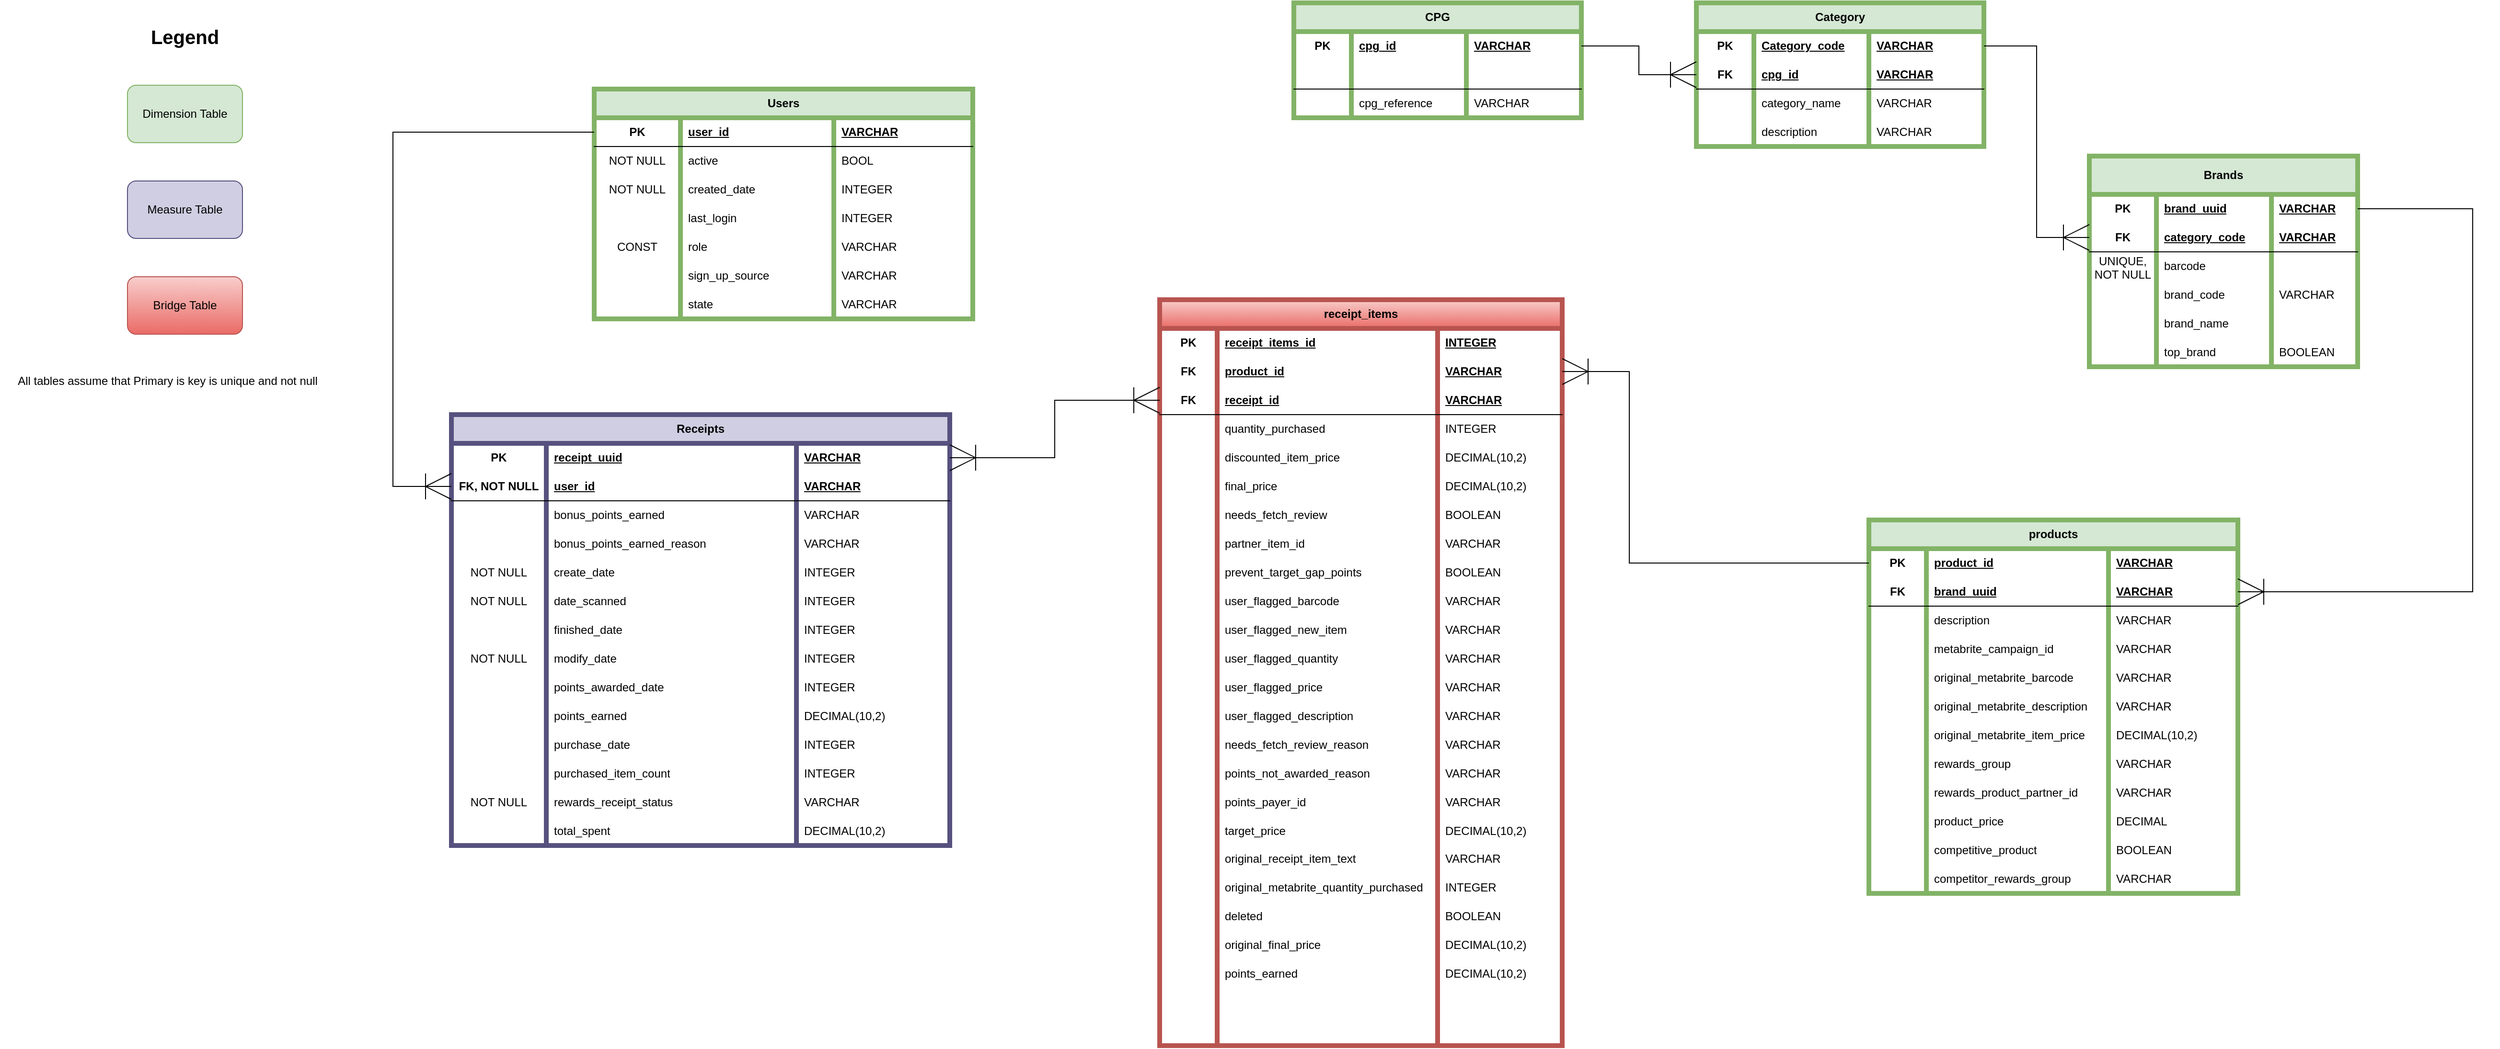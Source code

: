 <mxfile version="26.0.6">
  <diagram name="Page-1" id="Sr1n9E0ijlJAS5-XtALg">
    <mxGraphModel dx="1917" dy="2276" grid="1" gridSize="10" guides="1" tooltips="1" connect="1" arrows="1" fold="1" page="1" pageScale="1" pageWidth="850" pageHeight="1100" math="0" shadow="0">
      <root>
        <mxCell id="0" />
        <mxCell id="1" parent="0" />
        <mxCell id="YwNAG1RBIBUJRPn3ZiGR-1" value="Receipts" style="shape=table;startSize=30;container=1;collapsible=1;childLayout=tableLayout;fixedRows=1;rowLines=0;fontStyle=1;align=center;resizeLast=1;html=1;whiteSpace=wrap;fillColor=#d0cee2;strokeColor=#56517e;strokeWidth=5;" vertex="1" parent="1">
          <mxGeometry x="-199" y="180" width="520" height="450" as="geometry" />
        </mxCell>
        <mxCell id="YwNAG1RBIBUJRPn3ZiGR-43" style="shape=tableRow;horizontal=0;startSize=0;swimlaneHead=0;swimlaneBody=0;fillColor=none;collapsible=0;dropTarget=0;points=[[0,0.5],[1,0.5]];portConstraint=eastwest;top=0;left=0;right=0;bottom=0;html=1;" vertex="1" parent="YwNAG1RBIBUJRPn3ZiGR-1">
          <mxGeometry y="30" width="520" height="30" as="geometry" />
        </mxCell>
        <mxCell id="YwNAG1RBIBUJRPn3ZiGR-44" value="PK" style="shape=partialRectangle;connectable=0;fillColor=none;top=0;left=0;bottom=0;right=0;fontStyle=1;overflow=hidden;html=1;whiteSpace=wrap;" vertex="1" parent="YwNAG1RBIBUJRPn3ZiGR-43">
          <mxGeometry width="99" height="30" as="geometry">
            <mxRectangle width="99" height="30" as="alternateBounds" />
          </mxGeometry>
        </mxCell>
        <mxCell id="YwNAG1RBIBUJRPn3ZiGR-45" value="receipt_uuid" style="shape=partialRectangle;connectable=0;fillColor=none;top=0;left=0;bottom=0;right=0;align=left;spacingLeft=6;fontStyle=5;overflow=hidden;html=1;whiteSpace=wrap;" vertex="1" parent="YwNAG1RBIBUJRPn3ZiGR-43">
          <mxGeometry x="99" width="261" height="30" as="geometry">
            <mxRectangle width="261" height="30" as="alternateBounds" />
          </mxGeometry>
        </mxCell>
        <mxCell id="YwNAG1RBIBUJRPn3ZiGR-104" value="VARCHAR" style="shape=partialRectangle;connectable=0;fillColor=none;top=0;left=0;bottom=0;right=0;align=left;spacingLeft=6;fontStyle=5;overflow=hidden;html=1;whiteSpace=wrap;" vertex="1" parent="YwNAG1RBIBUJRPn3ZiGR-43">
          <mxGeometry x="360" width="160" height="30" as="geometry">
            <mxRectangle width="160" height="30" as="alternateBounds" />
          </mxGeometry>
        </mxCell>
        <mxCell id="YwNAG1RBIBUJRPn3ZiGR-40" style="shape=tableRow;horizontal=0;startSize=0;swimlaneHead=0;swimlaneBody=0;fillColor=none;collapsible=0;dropTarget=0;points=[[0,0.5],[1,0.5]];portConstraint=eastwest;top=0;left=0;right=0;bottom=1;html=1;" vertex="1" parent="YwNAG1RBIBUJRPn3ZiGR-1">
          <mxGeometry y="60" width="520" height="30" as="geometry" />
        </mxCell>
        <mxCell id="YwNAG1RBIBUJRPn3ZiGR-41" value="FK, NOT NULL" style="shape=partialRectangle;connectable=0;fillColor=none;top=0;left=0;bottom=0;right=0;fontStyle=1;overflow=hidden;html=1;whiteSpace=wrap;" vertex="1" parent="YwNAG1RBIBUJRPn3ZiGR-40">
          <mxGeometry width="99" height="30" as="geometry">
            <mxRectangle width="99" height="30" as="alternateBounds" />
          </mxGeometry>
        </mxCell>
        <mxCell id="YwNAG1RBIBUJRPn3ZiGR-42" value="user_id" style="shape=partialRectangle;connectable=0;fillColor=none;top=0;left=0;bottom=0;right=0;align=left;spacingLeft=6;fontStyle=5;overflow=hidden;html=1;whiteSpace=wrap;" vertex="1" parent="YwNAG1RBIBUJRPn3ZiGR-40">
          <mxGeometry x="99" width="261" height="30" as="geometry">
            <mxRectangle width="261" height="30" as="alternateBounds" />
          </mxGeometry>
        </mxCell>
        <mxCell id="YwNAG1RBIBUJRPn3ZiGR-107" value="VARCHAR" style="shape=partialRectangle;connectable=0;fillColor=none;top=0;left=0;bottom=0;right=0;align=left;spacingLeft=6;fontStyle=5;overflow=hidden;html=1;whiteSpace=wrap;" vertex="1" parent="YwNAG1RBIBUJRPn3ZiGR-40">
          <mxGeometry x="360" width="160" height="30" as="geometry">
            <mxRectangle width="160" height="30" as="alternateBounds" />
          </mxGeometry>
        </mxCell>
        <mxCell id="YwNAG1RBIBUJRPn3ZiGR-8" value="" style="shape=tableRow;horizontal=0;startSize=0;swimlaneHead=0;swimlaneBody=0;fillColor=none;collapsible=0;dropTarget=0;points=[[0,0.5],[1,0.5]];portConstraint=eastwest;top=0;left=0;right=0;bottom=0;html=1;" vertex="1" parent="YwNAG1RBIBUJRPn3ZiGR-1">
          <mxGeometry y="90" width="520" height="30" as="geometry" />
        </mxCell>
        <mxCell id="YwNAG1RBIBUJRPn3ZiGR-9" value="" style="shape=partialRectangle;connectable=0;fillColor=none;top=0;left=0;bottom=0;right=0;editable=1;overflow=hidden;html=1;whiteSpace=wrap;" vertex="1" parent="YwNAG1RBIBUJRPn3ZiGR-8">
          <mxGeometry width="99" height="30" as="geometry">
            <mxRectangle width="99" height="30" as="alternateBounds" />
          </mxGeometry>
        </mxCell>
        <mxCell id="YwNAG1RBIBUJRPn3ZiGR-10" value="bonus_points_earned" style="shape=partialRectangle;connectable=0;fillColor=none;top=0;left=0;bottom=0;right=0;align=left;spacingLeft=6;overflow=hidden;html=1;whiteSpace=wrap;" vertex="1" parent="YwNAG1RBIBUJRPn3ZiGR-8">
          <mxGeometry x="99" width="261" height="30" as="geometry">
            <mxRectangle width="261" height="30" as="alternateBounds" />
          </mxGeometry>
        </mxCell>
        <mxCell id="YwNAG1RBIBUJRPn3ZiGR-108" value="VARCHAR" style="shape=partialRectangle;connectable=0;fillColor=none;top=0;left=0;bottom=0;right=0;align=left;spacingLeft=6;overflow=hidden;html=1;whiteSpace=wrap;" vertex="1" parent="YwNAG1RBIBUJRPn3ZiGR-8">
          <mxGeometry x="360" width="160" height="30" as="geometry">
            <mxRectangle width="160" height="30" as="alternateBounds" />
          </mxGeometry>
        </mxCell>
        <mxCell id="YwNAG1RBIBUJRPn3ZiGR-11" value="" style="shape=tableRow;horizontal=0;startSize=0;swimlaneHead=0;swimlaneBody=0;fillColor=none;collapsible=0;dropTarget=0;points=[[0,0.5],[1,0.5]];portConstraint=eastwest;top=0;left=0;right=0;bottom=0;html=1;" vertex="1" parent="YwNAG1RBIBUJRPn3ZiGR-1">
          <mxGeometry y="120" width="520" height="30" as="geometry" />
        </mxCell>
        <mxCell id="YwNAG1RBIBUJRPn3ZiGR-12" value="" style="shape=partialRectangle;connectable=0;fillColor=none;top=0;left=0;bottom=0;right=0;editable=1;overflow=hidden;html=1;whiteSpace=wrap;" vertex="1" parent="YwNAG1RBIBUJRPn3ZiGR-11">
          <mxGeometry width="99" height="30" as="geometry">
            <mxRectangle width="99" height="30" as="alternateBounds" />
          </mxGeometry>
        </mxCell>
        <mxCell id="YwNAG1RBIBUJRPn3ZiGR-13" value="bonus_points_earned_reason" style="shape=partialRectangle;connectable=0;fillColor=none;top=0;left=0;bottom=0;right=0;align=left;spacingLeft=6;overflow=hidden;html=1;whiteSpace=wrap;" vertex="1" parent="YwNAG1RBIBUJRPn3ZiGR-11">
          <mxGeometry x="99" width="261" height="30" as="geometry">
            <mxRectangle width="261" height="30" as="alternateBounds" />
          </mxGeometry>
        </mxCell>
        <mxCell id="YwNAG1RBIBUJRPn3ZiGR-109" value="VARCHAR" style="shape=partialRectangle;connectable=0;fillColor=none;top=0;left=0;bottom=0;right=0;align=left;spacingLeft=6;overflow=hidden;html=1;whiteSpace=wrap;" vertex="1" parent="YwNAG1RBIBUJRPn3ZiGR-11">
          <mxGeometry x="360" width="160" height="30" as="geometry">
            <mxRectangle width="160" height="30" as="alternateBounds" />
          </mxGeometry>
        </mxCell>
        <mxCell id="YwNAG1RBIBUJRPn3ZiGR-126" style="shape=tableRow;horizontal=0;startSize=0;swimlaneHead=0;swimlaneBody=0;fillColor=none;collapsible=0;dropTarget=0;points=[[0,0.5],[1,0.5]];portConstraint=eastwest;top=0;left=0;right=0;bottom=0;html=1;" vertex="1" parent="YwNAG1RBIBUJRPn3ZiGR-1">
          <mxGeometry y="150" width="520" height="30" as="geometry" />
        </mxCell>
        <mxCell id="YwNAG1RBIBUJRPn3ZiGR-127" value="NOT NULL" style="shape=partialRectangle;connectable=0;fillColor=none;top=0;left=0;bottom=0;right=0;editable=1;overflow=hidden;html=1;whiteSpace=wrap;" vertex="1" parent="YwNAG1RBIBUJRPn3ZiGR-126">
          <mxGeometry width="99" height="30" as="geometry">
            <mxRectangle width="99" height="30" as="alternateBounds" />
          </mxGeometry>
        </mxCell>
        <mxCell id="YwNAG1RBIBUJRPn3ZiGR-128" value="create_date" style="shape=partialRectangle;connectable=0;fillColor=none;top=0;left=0;bottom=0;right=0;align=left;spacingLeft=6;overflow=hidden;html=1;whiteSpace=wrap;" vertex="1" parent="YwNAG1RBIBUJRPn3ZiGR-126">
          <mxGeometry x="99" width="261" height="30" as="geometry">
            <mxRectangle width="261" height="30" as="alternateBounds" />
          </mxGeometry>
        </mxCell>
        <mxCell id="YwNAG1RBIBUJRPn3ZiGR-129" value="INTEGER" style="shape=partialRectangle;connectable=0;fillColor=none;top=0;left=0;bottom=0;right=0;align=left;spacingLeft=6;overflow=hidden;html=1;whiteSpace=wrap;" vertex="1" parent="YwNAG1RBIBUJRPn3ZiGR-126">
          <mxGeometry x="360" width="160" height="30" as="geometry">
            <mxRectangle width="160" height="30" as="alternateBounds" />
          </mxGeometry>
        </mxCell>
        <mxCell id="YwNAG1RBIBUJRPn3ZiGR-122" style="shape=tableRow;horizontal=0;startSize=0;swimlaneHead=0;swimlaneBody=0;fillColor=none;collapsible=0;dropTarget=0;points=[[0,0.5],[1,0.5]];portConstraint=eastwest;top=0;left=0;right=0;bottom=0;html=1;" vertex="1" parent="YwNAG1RBIBUJRPn3ZiGR-1">
          <mxGeometry y="180" width="520" height="30" as="geometry" />
        </mxCell>
        <mxCell id="YwNAG1RBIBUJRPn3ZiGR-123" value="NOT NULL" style="shape=partialRectangle;connectable=0;fillColor=none;top=0;left=0;bottom=0;right=0;editable=1;overflow=hidden;html=1;whiteSpace=wrap;" vertex="1" parent="YwNAG1RBIBUJRPn3ZiGR-122">
          <mxGeometry width="99" height="30" as="geometry">
            <mxRectangle width="99" height="30" as="alternateBounds" />
          </mxGeometry>
        </mxCell>
        <mxCell id="YwNAG1RBIBUJRPn3ZiGR-124" value="date_scanned" style="shape=partialRectangle;connectable=0;fillColor=none;top=0;left=0;bottom=0;right=0;align=left;spacingLeft=6;overflow=hidden;html=1;whiteSpace=wrap;" vertex="1" parent="YwNAG1RBIBUJRPn3ZiGR-122">
          <mxGeometry x="99" width="261" height="30" as="geometry">
            <mxRectangle width="261" height="30" as="alternateBounds" />
          </mxGeometry>
        </mxCell>
        <mxCell id="YwNAG1RBIBUJRPn3ZiGR-125" value="INTEGER" style="shape=partialRectangle;connectable=0;fillColor=none;top=0;left=0;bottom=0;right=0;align=left;spacingLeft=6;overflow=hidden;html=1;whiteSpace=wrap;" vertex="1" parent="YwNAG1RBIBUJRPn3ZiGR-122">
          <mxGeometry x="360" width="160" height="30" as="geometry">
            <mxRectangle width="160" height="30" as="alternateBounds" />
          </mxGeometry>
        </mxCell>
        <mxCell id="YwNAG1RBIBUJRPn3ZiGR-118" style="shape=tableRow;horizontal=0;startSize=0;swimlaneHead=0;swimlaneBody=0;fillColor=none;collapsible=0;dropTarget=0;points=[[0,0.5],[1,0.5]];portConstraint=eastwest;top=0;left=0;right=0;bottom=0;html=1;" vertex="1" parent="YwNAG1RBIBUJRPn3ZiGR-1">
          <mxGeometry y="210" width="520" height="30" as="geometry" />
        </mxCell>
        <mxCell id="YwNAG1RBIBUJRPn3ZiGR-119" style="shape=partialRectangle;connectable=0;fillColor=none;top=0;left=0;bottom=0;right=0;editable=1;overflow=hidden;html=1;whiteSpace=wrap;" vertex="1" parent="YwNAG1RBIBUJRPn3ZiGR-118">
          <mxGeometry width="99" height="30" as="geometry">
            <mxRectangle width="99" height="30" as="alternateBounds" />
          </mxGeometry>
        </mxCell>
        <mxCell id="YwNAG1RBIBUJRPn3ZiGR-120" value="finished_date" style="shape=partialRectangle;connectable=0;fillColor=none;top=0;left=0;bottom=0;right=0;align=left;spacingLeft=6;overflow=hidden;html=1;whiteSpace=wrap;" vertex="1" parent="YwNAG1RBIBUJRPn3ZiGR-118">
          <mxGeometry x="99" width="261" height="30" as="geometry">
            <mxRectangle width="261" height="30" as="alternateBounds" />
          </mxGeometry>
        </mxCell>
        <mxCell id="YwNAG1RBIBUJRPn3ZiGR-121" value="INTEGER" style="shape=partialRectangle;connectable=0;fillColor=none;top=0;left=0;bottom=0;right=0;align=left;spacingLeft=6;overflow=hidden;html=1;whiteSpace=wrap;" vertex="1" parent="YwNAG1RBIBUJRPn3ZiGR-118">
          <mxGeometry x="360" width="160" height="30" as="geometry">
            <mxRectangle width="160" height="30" as="alternateBounds" />
          </mxGeometry>
        </mxCell>
        <mxCell id="YwNAG1RBIBUJRPn3ZiGR-114" style="shape=tableRow;horizontal=0;startSize=0;swimlaneHead=0;swimlaneBody=0;fillColor=none;collapsible=0;dropTarget=0;points=[[0,0.5],[1,0.5]];portConstraint=eastwest;top=0;left=0;right=0;bottom=0;html=1;" vertex="1" parent="YwNAG1RBIBUJRPn3ZiGR-1">
          <mxGeometry y="240" width="520" height="30" as="geometry" />
        </mxCell>
        <mxCell id="YwNAG1RBIBUJRPn3ZiGR-115" value="NOT NULL" style="shape=partialRectangle;connectable=0;fillColor=none;top=0;left=0;bottom=0;right=0;editable=1;overflow=hidden;html=1;whiteSpace=wrap;" vertex="1" parent="YwNAG1RBIBUJRPn3ZiGR-114">
          <mxGeometry width="99" height="30" as="geometry">
            <mxRectangle width="99" height="30" as="alternateBounds" />
          </mxGeometry>
        </mxCell>
        <mxCell id="YwNAG1RBIBUJRPn3ZiGR-116" value="modify_date" style="shape=partialRectangle;connectable=0;fillColor=none;top=0;left=0;bottom=0;right=0;align=left;spacingLeft=6;overflow=hidden;html=1;whiteSpace=wrap;" vertex="1" parent="YwNAG1RBIBUJRPn3ZiGR-114">
          <mxGeometry x="99" width="261" height="30" as="geometry">
            <mxRectangle width="261" height="30" as="alternateBounds" />
          </mxGeometry>
        </mxCell>
        <mxCell id="YwNAG1RBIBUJRPn3ZiGR-117" value="INTEGER" style="shape=partialRectangle;connectable=0;fillColor=none;top=0;left=0;bottom=0;right=0;align=left;spacingLeft=6;overflow=hidden;html=1;whiteSpace=wrap;" vertex="1" parent="YwNAG1RBIBUJRPn3ZiGR-114">
          <mxGeometry x="360" width="160" height="30" as="geometry">
            <mxRectangle width="160" height="30" as="alternateBounds" />
          </mxGeometry>
        </mxCell>
        <mxCell id="YwNAG1RBIBUJRPn3ZiGR-110" style="shape=tableRow;horizontal=0;startSize=0;swimlaneHead=0;swimlaneBody=0;fillColor=none;collapsible=0;dropTarget=0;points=[[0,0.5],[1,0.5]];portConstraint=eastwest;top=0;left=0;right=0;bottom=0;html=1;" vertex="1" parent="YwNAG1RBIBUJRPn3ZiGR-1">
          <mxGeometry y="270" width="520" height="30" as="geometry" />
        </mxCell>
        <mxCell id="YwNAG1RBIBUJRPn3ZiGR-111" style="shape=partialRectangle;connectable=0;fillColor=none;top=0;left=0;bottom=0;right=0;editable=1;overflow=hidden;html=1;whiteSpace=wrap;" vertex="1" parent="YwNAG1RBIBUJRPn3ZiGR-110">
          <mxGeometry width="99" height="30" as="geometry">
            <mxRectangle width="99" height="30" as="alternateBounds" />
          </mxGeometry>
        </mxCell>
        <mxCell id="YwNAG1RBIBUJRPn3ZiGR-112" value="points_awarded_date" style="shape=partialRectangle;connectable=0;fillColor=none;top=0;left=0;bottom=0;right=0;align=left;spacingLeft=6;overflow=hidden;html=1;whiteSpace=wrap;" vertex="1" parent="YwNAG1RBIBUJRPn3ZiGR-110">
          <mxGeometry x="99" width="261" height="30" as="geometry">
            <mxRectangle width="261" height="30" as="alternateBounds" />
          </mxGeometry>
        </mxCell>
        <mxCell id="YwNAG1RBIBUJRPn3ZiGR-113" value="INTEGER" style="shape=partialRectangle;connectable=0;fillColor=none;top=0;left=0;bottom=0;right=0;align=left;spacingLeft=6;overflow=hidden;html=1;whiteSpace=wrap;" vertex="1" parent="YwNAG1RBIBUJRPn3ZiGR-110">
          <mxGeometry x="360" width="160" height="30" as="geometry">
            <mxRectangle width="160" height="30" as="alternateBounds" />
          </mxGeometry>
        </mxCell>
        <mxCell id="YwNAG1RBIBUJRPn3ZiGR-142" style="shape=tableRow;horizontal=0;startSize=0;swimlaneHead=0;swimlaneBody=0;fillColor=none;collapsible=0;dropTarget=0;points=[[0,0.5],[1,0.5]];portConstraint=eastwest;top=0;left=0;right=0;bottom=0;html=1;" vertex="1" parent="YwNAG1RBIBUJRPn3ZiGR-1">
          <mxGeometry y="300" width="520" height="30" as="geometry" />
        </mxCell>
        <mxCell id="YwNAG1RBIBUJRPn3ZiGR-143" style="shape=partialRectangle;connectable=0;fillColor=none;top=0;left=0;bottom=0;right=0;editable=1;overflow=hidden;html=1;whiteSpace=wrap;" vertex="1" parent="YwNAG1RBIBUJRPn3ZiGR-142">
          <mxGeometry width="99" height="30" as="geometry">
            <mxRectangle width="99" height="30" as="alternateBounds" />
          </mxGeometry>
        </mxCell>
        <mxCell id="YwNAG1RBIBUJRPn3ZiGR-144" value="points_earned" style="shape=partialRectangle;connectable=0;fillColor=none;top=0;left=0;bottom=0;right=0;align=left;spacingLeft=6;overflow=hidden;html=1;whiteSpace=wrap;" vertex="1" parent="YwNAG1RBIBUJRPn3ZiGR-142">
          <mxGeometry x="99" width="261" height="30" as="geometry">
            <mxRectangle width="261" height="30" as="alternateBounds" />
          </mxGeometry>
        </mxCell>
        <mxCell id="YwNAG1RBIBUJRPn3ZiGR-145" value="DECIMAL(10,2)" style="shape=partialRectangle;connectable=0;fillColor=none;top=0;left=0;bottom=0;right=0;align=left;spacingLeft=6;overflow=hidden;html=1;whiteSpace=wrap;" vertex="1" parent="YwNAG1RBIBUJRPn3ZiGR-142">
          <mxGeometry x="360" width="160" height="30" as="geometry">
            <mxRectangle width="160" height="30" as="alternateBounds" />
          </mxGeometry>
        </mxCell>
        <mxCell id="YwNAG1RBIBUJRPn3ZiGR-138" style="shape=tableRow;horizontal=0;startSize=0;swimlaneHead=0;swimlaneBody=0;fillColor=none;collapsible=0;dropTarget=0;points=[[0,0.5],[1,0.5]];portConstraint=eastwest;top=0;left=0;right=0;bottom=0;html=1;" vertex="1" parent="YwNAG1RBIBUJRPn3ZiGR-1">
          <mxGeometry y="330" width="520" height="30" as="geometry" />
        </mxCell>
        <mxCell id="YwNAG1RBIBUJRPn3ZiGR-139" style="shape=partialRectangle;connectable=0;fillColor=none;top=0;left=0;bottom=0;right=0;editable=1;overflow=hidden;html=1;whiteSpace=wrap;" vertex="1" parent="YwNAG1RBIBUJRPn3ZiGR-138">
          <mxGeometry width="99" height="30" as="geometry">
            <mxRectangle width="99" height="30" as="alternateBounds" />
          </mxGeometry>
        </mxCell>
        <mxCell id="YwNAG1RBIBUJRPn3ZiGR-140" value="purchase_date" style="shape=partialRectangle;connectable=0;fillColor=none;top=0;left=0;bottom=0;right=0;align=left;spacingLeft=6;overflow=hidden;html=1;whiteSpace=wrap;" vertex="1" parent="YwNAG1RBIBUJRPn3ZiGR-138">
          <mxGeometry x="99" width="261" height="30" as="geometry">
            <mxRectangle width="261" height="30" as="alternateBounds" />
          </mxGeometry>
        </mxCell>
        <mxCell id="YwNAG1RBIBUJRPn3ZiGR-141" value="INTEGER" style="shape=partialRectangle;connectable=0;fillColor=none;top=0;left=0;bottom=0;right=0;align=left;spacingLeft=6;overflow=hidden;html=1;whiteSpace=wrap;" vertex="1" parent="YwNAG1RBIBUJRPn3ZiGR-138">
          <mxGeometry x="360" width="160" height="30" as="geometry">
            <mxRectangle width="160" height="30" as="alternateBounds" />
          </mxGeometry>
        </mxCell>
        <mxCell id="YwNAG1RBIBUJRPn3ZiGR-134" style="shape=tableRow;horizontal=0;startSize=0;swimlaneHead=0;swimlaneBody=0;fillColor=none;collapsible=0;dropTarget=0;points=[[0,0.5],[1,0.5]];portConstraint=eastwest;top=0;left=0;right=0;bottom=0;html=1;" vertex="1" parent="YwNAG1RBIBUJRPn3ZiGR-1">
          <mxGeometry y="360" width="520" height="30" as="geometry" />
        </mxCell>
        <mxCell id="YwNAG1RBIBUJRPn3ZiGR-135" style="shape=partialRectangle;connectable=0;fillColor=none;top=0;left=0;bottom=0;right=0;editable=1;overflow=hidden;html=1;whiteSpace=wrap;" vertex="1" parent="YwNAG1RBIBUJRPn3ZiGR-134">
          <mxGeometry width="99" height="30" as="geometry">
            <mxRectangle width="99" height="30" as="alternateBounds" />
          </mxGeometry>
        </mxCell>
        <mxCell id="YwNAG1RBIBUJRPn3ZiGR-136" value="purchased_item_count" style="shape=partialRectangle;connectable=0;fillColor=none;top=0;left=0;bottom=0;right=0;align=left;spacingLeft=6;overflow=hidden;html=1;whiteSpace=wrap;" vertex="1" parent="YwNAG1RBIBUJRPn3ZiGR-134">
          <mxGeometry x="99" width="261" height="30" as="geometry">
            <mxRectangle width="261" height="30" as="alternateBounds" />
          </mxGeometry>
        </mxCell>
        <mxCell id="YwNAG1RBIBUJRPn3ZiGR-137" value="INTEGER" style="shape=partialRectangle;connectable=0;fillColor=none;top=0;left=0;bottom=0;right=0;align=left;spacingLeft=6;overflow=hidden;html=1;whiteSpace=wrap;" vertex="1" parent="YwNAG1RBIBUJRPn3ZiGR-134">
          <mxGeometry x="360" width="160" height="30" as="geometry">
            <mxRectangle width="160" height="30" as="alternateBounds" />
          </mxGeometry>
        </mxCell>
        <mxCell id="YwNAG1RBIBUJRPn3ZiGR-170" style="shape=tableRow;horizontal=0;startSize=0;swimlaneHead=0;swimlaneBody=0;fillColor=none;collapsible=0;dropTarget=0;points=[[0,0.5],[1,0.5]];portConstraint=eastwest;top=0;left=0;right=0;bottom=0;html=1;" vertex="1" parent="YwNAG1RBIBUJRPn3ZiGR-1">
          <mxGeometry y="390" width="520" height="30" as="geometry" />
        </mxCell>
        <mxCell id="YwNAG1RBIBUJRPn3ZiGR-171" value="NOT NULL" style="shape=partialRectangle;connectable=0;fillColor=none;top=0;left=0;bottom=0;right=0;editable=1;overflow=hidden;html=1;whiteSpace=wrap;" vertex="1" parent="YwNAG1RBIBUJRPn3ZiGR-170">
          <mxGeometry width="99" height="30" as="geometry">
            <mxRectangle width="99" height="30" as="alternateBounds" />
          </mxGeometry>
        </mxCell>
        <mxCell id="YwNAG1RBIBUJRPn3ZiGR-172" value="rewards_receipt_status" style="shape=partialRectangle;connectable=0;fillColor=none;top=0;left=0;bottom=0;right=0;align=left;spacingLeft=6;overflow=hidden;html=1;whiteSpace=wrap;" vertex="1" parent="YwNAG1RBIBUJRPn3ZiGR-170">
          <mxGeometry x="99" width="261" height="30" as="geometry">
            <mxRectangle width="261" height="30" as="alternateBounds" />
          </mxGeometry>
        </mxCell>
        <mxCell id="YwNAG1RBIBUJRPn3ZiGR-173" value="VARCHAR" style="shape=partialRectangle;connectable=0;fillColor=none;top=0;left=0;bottom=0;right=0;align=left;spacingLeft=6;overflow=hidden;html=1;whiteSpace=wrap;" vertex="1" parent="YwNAG1RBIBUJRPn3ZiGR-170">
          <mxGeometry x="360" width="160" height="30" as="geometry">
            <mxRectangle width="160" height="30" as="alternateBounds" />
          </mxGeometry>
        </mxCell>
        <mxCell id="YwNAG1RBIBUJRPn3ZiGR-166" style="shape=tableRow;horizontal=0;startSize=0;swimlaneHead=0;swimlaneBody=0;fillColor=none;collapsible=0;dropTarget=0;points=[[0,0.5],[1,0.5]];portConstraint=eastwest;top=0;left=0;right=0;bottom=0;html=1;" vertex="1" parent="YwNAG1RBIBUJRPn3ZiGR-1">
          <mxGeometry y="420" width="520" height="30" as="geometry" />
        </mxCell>
        <mxCell id="YwNAG1RBIBUJRPn3ZiGR-167" style="shape=partialRectangle;connectable=0;fillColor=none;top=0;left=0;bottom=0;right=0;editable=1;overflow=hidden;html=1;whiteSpace=wrap;" vertex="1" parent="YwNAG1RBIBUJRPn3ZiGR-166">
          <mxGeometry width="99" height="30" as="geometry">
            <mxRectangle width="99" height="30" as="alternateBounds" />
          </mxGeometry>
        </mxCell>
        <mxCell id="YwNAG1RBIBUJRPn3ZiGR-168" value="total_spent" style="shape=partialRectangle;connectable=0;fillColor=none;top=0;left=0;bottom=0;right=0;align=left;spacingLeft=6;overflow=hidden;html=1;whiteSpace=wrap;" vertex="1" parent="YwNAG1RBIBUJRPn3ZiGR-166">
          <mxGeometry x="99" width="261" height="30" as="geometry">
            <mxRectangle width="261" height="30" as="alternateBounds" />
          </mxGeometry>
        </mxCell>
        <mxCell id="YwNAG1RBIBUJRPn3ZiGR-169" value="DECIMAL(10,2)" style="shape=partialRectangle;connectable=0;fillColor=none;top=0;left=0;bottom=0;right=0;align=left;spacingLeft=6;overflow=hidden;html=1;whiteSpace=wrap;" vertex="1" parent="YwNAG1RBIBUJRPn3ZiGR-166">
          <mxGeometry x="360" width="160" height="30" as="geometry">
            <mxRectangle width="160" height="30" as="alternateBounds" />
          </mxGeometry>
        </mxCell>
        <mxCell id="YwNAG1RBIBUJRPn3ZiGR-14" value="Users" style="shape=table;startSize=30;container=1;collapsible=1;childLayout=tableLayout;fixedRows=1;rowLines=0;fontStyle=1;align=center;resizeLast=1;html=1;whiteSpace=wrap;fillColor=#d5e8d4;strokeColor=#82b366;strokeWidth=5;" vertex="1" parent="1">
          <mxGeometry x="-50" y="-160" width="395" height="240" as="geometry" />
        </mxCell>
        <mxCell id="YwNAG1RBIBUJRPn3ZiGR-18" value="" style="shape=tableRow;horizontal=0;startSize=0;swimlaneHead=0;swimlaneBody=0;fillColor=none;collapsible=0;dropTarget=0;points=[[0,0.5],[1,0.5]];portConstraint=eastwest;top=0;left=0;right=0;bottom=1;html=1;" vertex="1" parent="YwNAG1RBIBUJRPn3ZiGR-14">
          <mxGeometry y="30" width="395" height="30" as="geometry" />
        </mxCell>
        <mxCell id="YwNAG1RBIBUJRPn3ZiGR-19" value="PK" style="shape=partialRectangle;connectable=0;fillColor=none;top=0;left=0;bottom=0;right=0;fontStyle=1;overflow=hidden;html=1;whiteSpace=wrap;" vertex="1" parent="YwNAG1RBIBUJRPn3ZiGR-18">
          <mxGeometry width="90" height="30" as="geometry">
            <mxRectangle width="90" height="30" as="alternateBounds" />
          </mxGeometry>
        </mxCell>
        <mxCell id="YwNAG1RBIBUJRPn3ZiGR-20" value="user_id" style="shape=partialRectangle;connectable=0;fillColor=none;top=0;left=0;bottom=0;right=0;align=left;spacingLeft=6;fontStyle=5;overflow=hidden;html=1;whiteSpace=wrap;" vertex="1" parent="YwNAG1RBIBUJRPn3ZiGR-18">
          <mxGeometry x="90" width="160" height="30" as="geometry">
            <mxRectangle width="160" height="30" as="alternateBounds" />
          </mxGeometry>
        </mxCell>
        <mxCell id="YwNAG1RBIBUJRPn3ZiGR-77" value="VARCHAR" style="shape=partialRectangle;connectable=0;fillColor=none;top=0;left=0;bottom=0;right=0;align=left;spacingLeft=6;fontStyle=5;overflow=hidden;html=1;whiteSpace=wrap;" vertex="1" parent="YwNAG1RBIBUJRPn3ZiGR-18">
          <mxGeometry x="250" width="145" height="30" as="geometry">
            <mxRectangle width="145" height="30" as="alternateBounds" />
          </mxGeometry>
        </mxCell>
        <mxCell id="YwNAG1RBIBUJRPn3ZiGR-21" value="" style="shape=tableRow;horizontal=0;startSize=0;swimlaneHead=0;swimlaneBody=0;fillColor=none;collapsible=0;dropTarget=0;points=[[0,0.5],[1,0.5]];portConstraint=eastwest;top=0;left=0;right=0;bottom=0;html=1;" vertex="1" parent="YwNAG1RBIBUJRPn3ZiGR-14">
          <mxGeometry y="60" width="395" height="30" as="geometry" />
        </mxCell>
        <mxCell id="YwNAG1RBIBUJRPn3ZiGR-22" value="NOT NULL" style="shape=partialRectangle;connectable=0;fillColor=none;top=0;left=0;bottom=0;right=0;editable=1;overflow=hidden;html=1;whiteSpace=wrap;" vertex="1" parent="YwNAG1RBIBUJRPn3ZiGR-21">
          <mxGeometry width="90" height="30" as="geometry">
            <mxRectangle width="90" height="30" as="alternateBounds" />
          </mxGeometry>
        </mxCell>
        <mxCell id="YwNAG1RBIBUJRPn3ZiGR-23" value="active" style="shape=partialRectangle;connectable=0;fillColor=none;top=0;left=0;bottom=0;right=0;align=left;spacingLeft=6;overflow=hidden;html=1;whiteSpace=wrap;" vertex="1" parent="YwNAG1RBIBUJRPn3ZiGR-21">
          <mxGeometry x="90" width="160" height="30" as="geometry">
            <mxRectangle width="160" height="30" as="alternateBounds" />
          </mxGeometry>
        </mxCell>
        <mxCell id="YwNAG1RBIBUJRPn3ZiGR-78" value="BOOL" style="shape=partialRectangle;connectable=0;fillColor=none;top=0;left=0;bottom=0;right=0;align=left;spacingLeft=6;overflow=hidden;html=1;whiteSpace=wrap;" vertex="1" parent="YwNAG1RBIBUJRPn3ZiGR-21">
          <mxGeometry x="250" width="145" height="30" as="geometry">
            <mxRectangle width="145" height="30" as="alternateBounds" />
          </mxGeometry>
        </mxCell>
        <mxCell id="YwNAG1RBIBUJRPn3ZiGR-64" style="shape=tableRow;horizontal=0;startSize=0;swimlaneHead=0;swimlaneBody=0;fillColor=none;collapsible=0;dropTarget=0;points=[[0,0.5],[1,0.5]];portConstraint=eastwest;top=0;left=0;right=0;bottom=0;html=1;" vertex="1" parent="YwNAG1RBIBUJRPn3ZiGR-14">
          <mxGeometry y="90" width="395" height="30" as="geometry" />
        </mxCell>
        <mxCell id="YwNAG1RBIBUJRPn3ZiGR-65" value="NOT NULL" style="shape=partialRectangle;connectable=0;fillColor=none;top=0;left=0;bottom=0;right=0;editable=1;overflow=hidden;html=1;whiteSpace=wrap;" vertex="1" parent="YwNAG1RBIBUJRPn3ZiGR-64">
          <mxGeometry width="90" height="30" as="geometry">
            <mxRectangle width="90" height="30" as="alternateBounds" />
          </mxGeometry>
        </mxCell>
        <mxCell id="YwNAG1RBIBUJRPn3ZiGR-66" value="created_date" style="shape=partialRectangle;connectable=0;fillColor=none;top=0;left=0;bottom=0;right=0;align=left;spacingLeft=6;overflow=hidden;html=1;whiteSpace=wrap;" vertex="1" parent="YwNAG1RBIBUJRPn3ZiGR-64">
          <mxGeometry x="90" width="160" height="30" as="geometry">
            <mxRectangle width="160" height="30" as="alternateBounds" />
          </mxGeometry>
        </mxCell>
        <mxCell id="YwNAG1RBIBUJRPn3ZiGR-79" value="INTEGER" style="shape=partialRectangle;connectable=0;fillColor=none;top=0;left=0;bottom=0;right=0;align=left;spacingLeft=6;overflow=hidden;html=1;whiteSpace=wrap;" vertex="1" parent="YwNAG1RBIBUJRPn3ZiGR-64">
          <mxGeometry x="250" width="145" height="30" as="geometry">
            <mxRectangle width="145" height="30" as="alternateBounds" />
          </mxGeometry>
        </mxCell>
        <mxCell id="YwNAG1RBIBUJRPn3ZiGR-67" style="shape=tableRow;horizontal=0;startSize=0;swimlaneHead=0;swimlaneBody=0;fillColor=none;collapsible=0;dropTarget=0;points=[[0,0.5],[1,0.5]];portConstraint=eastwest;top=0;left=0;right=0;bottom=0;html=1;" vertex="1" parent="YwNAG1RBIBUJRPn3ZiGR-14">
          <mxGeometry y="120" width="395" height="30" as="geometry" />
        </mxCell>
        <mxCell id="YwNAG1RBIBUJRPn3ZiGR-68" style="shape=partialRectangle;connectable=0;fillColor=none;top=0;left=0;bottom=0;right=0;editable=1;overflow=hidden;html=1;whiteSpace=wrap;" vertex="1" parent="YwNAG1RBIBUJRPn3ZiGR-67">
          <mxGeometry width="90" height="30" as="geometry">
            <mxRectangle width="90" height="30" as="alternateBounds" />
          </mxGeometry>
        </mxCell>
        <mxCell id="YwNAG1RBIBUJRPn3ZiGR-69" value="last_login" style="shape=partialRectangle;connectable=0;fillColor=none;top=0;left=0;bottom=0;right=0;align=left;spacingLeft=6;overflow=hidden;html=1;whiteSpace=wrap;" vertex="1" parent="YwNAG1RBIBUJRPn3ZiGR-67">
          <mxGeometry x="90" width="160" height="30" as="geometry">
            <mxRectangle width="160" height="30" as="alternateBounds" />
          </mxGeometry>
        </mxCell>
        <mxCell id="YwNAG1RBIBUJRPn3ZiGR-80" value="INTEGER" style="shape=partialRectangle;connectable=0;fillColor=none;top=0;left=0;bottom=0;right=0;align=left;spacingLeft=6;overflow=hidden;html=1;whiteSpace=wrap;" vertex="1" parent="YwNAG1RBIBUJRPn3ZiGR-67">
          <mxGeometry x="250" width="145" height="30" as="geometry">
            <mxRectangle width="145" height="30" as="alternateBounds" />
          </mxGeometry>
        </mxCell>
        <mxCell id="YwNAG1RBIBUJRPn3ZiGR-70" style="shape=tableRow;horizontal=0;startSize=0;swimlaneHead=0;swimlaneBody=0;fillColor=none;collapsible=0;dropTarget=0;points=[[0,0.5],[1,0.5]];portConstraint=eastwest;top=0;left=0;right=0;bottom=0;html=1;" vertex="1" parent="YwNAG1RBIBUJRPn3ZiGR-14">
          <mxGeometry y="150" width="395" height="30" as="geometry" />
        </mxCell>
        <mxCell id="YwNAG1RBIBUJRPn3ZiGR-71" value="CONST" style="shape=partialRectangle;connectable=0;fillColor=none;top=0;left=0;bottom=0;right=0;editable=1;overflow=hidden;html=1;whiteSpace=wrap;" vertex="1" parent="YwNAG1RBIBUJRPn3ZiGR-70">
          <mxGeometry width="90" height="30" as="geometry">
            <mxRectangle width="90" height="30" as="alternateBounds" />
          </mxGeometry>
        </mxCell>
        <mxCell id="YwNAG1RBIBUJRPn3ZiGR-72" value="role" style="shape=partialRectangle;connectable=0;fillColor=none;top=0;left=0;bottom=0;right=0;align=left;spacingLeft=6;overflow=hidden;html=1;whiteSpace=wrap;" vertex="1" parent="YwNAG1RBIBUJRPn3ZiGR-70">
          <mxGeometry x="90" width="160" height="30" as="geometry">
            <mxRectangle width="160" height="30" as="alternateBounds" />
          </mxGeometry>
        </mxCell>
        <mxCell id="YwNAG1RBIBUJRPn3ZiGR-81" value="VARCHAR" style="shape=partialRectangle;connectable=0;fillColor=none;top=0;left=0;bottom=0;right=0;align=left;spacingLeft=6;overflow=hidden;html=1;whiteSpace=wrap;" vertex="1" parent="YwNAG1RBIBUJRPn3ZiGR-70">
          <mxGeometry x="250" width="145" height="30" as="geometry">
            <mxRectangle width="145" height="30" as="alternateBounds" />
          </mxGeometry>
        </mxCell>
        <mxCell id="YwNAG1RBIBUJRPn3ZiGR-24" value="" style="shape=tableRow;horizontal=0;startSize=0;swimlaneHead=0;swimlaneBody=0;fillColor=none;collapsible=0;dropTarget=0;points=[[0,0.5],[1,0.5]];portConstraint=eastwest;top=0;left=0;right=0;bottom=0;html=1;" vertex="1" parent="YwNAG1RBIBUJRPn3ZiGR-14">
          <mxGeometry y="180" width="395" height="30" as="geometry" />
        </mxCell>
        <mxCell id="YwNAG1RBIBUJRPn3ZiGR-25" value="" style="shape=partialRectangle;connectable=0;fillColor=none;top=0;left=0;bottom=0;right=0;editable=1;overflow=hidden;html=1;whiteSpace=wrap;" vertex="1" parent="YwNAG1RBIBUJRPn3ZiGR-24">
          <mxGeometry width="90" height="30" as="geometry">
            <mxRectangle width="90" height="30" as="alternateBounds" />
          </mxGeometry>
        </mxCell>
        <mxCell id="YwNAG1RBIBUJRPn3ZiGR-26" value="sign_up_source" style="shape=partialRectangle;connectable=0;fillColor=none;top=0;left=0;bottom=0;right=0;align=left;spacingLeft=6;overflow=hidden;html=1;whiteSpace=wrap;" vertex="1" parent="YwNAG1RBIBUJRPn3ZiGR-24">
          <mxGeometry x="90" width="160" height="30" as="geometry">
            <mxRectangle width="160" height="30" as="alternateBounds" />
          </mxGeometry>
        </mxCell>
        <mxCell id="YwNAG1RBIBUJRPn3ZiGR-82" value="VARCHAR" style="shape=partialRectangle;connectable=0;fillColor=none;top=0;left=0;bottom=0;right=0;align=left;spacingLeft=6;overflow=hidden;html=1;whiteSpace=wrap;" vertex="1" parent="YwNAG1RBIBUJRPn3ZiGR-24">
          <mxGeometry x="250" width="145" height="30" as="geometry">
            <mxRectangle width="145" height="30" as="alternateBounds" />
          </mxGeometry>
        </mxCell>
        <mxCell id="YwNAG1RBIBUJRPn3ZiGR-73" style="shape=tableRow;horizontal=0;startSize=0;swimlaneHead=0;swimlaneBody=0;fillColor=none;collapsible=0;dropTarget=0;points=[[0,0.5],[1,0.5]];portConstraint=eastwest;top=0;left=0;right=0;bottom=0;html=1;" vertex="1" parent="YwNAG1RBIBUJRPn3ZiGR-14">
          <mxGeometry y="210" width="395" height="30" as="geometry" />
        </mxCell>
        <mxCell id="YwNAG1RBIBUJRPn3ZiGR-74" style="shape=partialRectangle;connectable=0;fillColor=none;top=0;left=0;bottom=0;right=0;editable=1;overflow=hidden;html=1;whiteSpace=wrap;" vertex="1" parent="YwNAG1RBIBUJRPn3ZiGR-73">
          <mxGeometry width="90" height="30" as="geometry">
            <mxRectangle width="90" height="30" as="alternateBounds" />
          </mxGeometry>
        </mxCell>
        <mxCell id="YwNAG1RBIBUJRPn3ZiGR-75" value="state" style="shape=partialRectangle;connectable=0;fillColor=none;top=0;left=0;bottom=0;right=0;align=left;spacingLeft=6;overflow=hidden;html=1;whiteSpace=wrap;" vertex="1" parent="YwNAG1RBIBUJRPn3ZiGR-73">
          <mxGeometry x="90" width="160" height="30" as="geometry">
            <mxRectangle width="160" height="30" as="alternateBounds" />
          </mxGeometry>
        </mxCell>
        <mxCell id="YwNAG1RBIBUJRPn3ZiGR-83" value="VARCHAR" style="shape=partialRectangle;connectable=0;fillColor=none;top=0;left=0;bottom=0;right=0;align=left;spacingLeft=6;overflow=hidden;html=1;whiteSpace=wrap;" vertex="1" parent="YwNAG1RBIBUJRPn3ZiGR-73">
          <mxGeometry x="250" width="145" height="30" as="geometry">
            <mxRectangle width="145" height="30" as="alternateBounds" />
          </mxGeometry>
        </mxCell>
        <mxCell id="YwNAG1RBIBUJRPn3ZiGR-27" value="Brands" style="shape=table;startSize=40;container=1;collapsible=1;childLayout=tableLayout;fixedRows=1;rowLines=0;fontStyle=1;align=center;resizeLast=1;html=1;whiteSpace=wrap;fillColor=#d5e8d4;strokeColor=#82b366;strokeWidth=5;" vertex="1" parent="1">
          <mxGeometry x="1510" y="-90" width="280" height="220" as="geometry" />
        </mxCell>
        <mxCell id="YwNAG1RBIBUJRPn3ZiGR-28" value="" style="shape=tableRow;horizontal=0;startSize=0;swimlaneHead=0;swimlaneBody=0;fillColor=none;collapsible=0;dropTarget=0;points=[[0,0.5],[1,0.5]];portConstraint=eastwest;top=0;left=0;right=0;bottom=0;html=1;" vertex="1" parent="YwNAG1RBIBUJRPn3ZiGR-27">
          <mxGeometry y="40" width="280" height="30" as="geometry" />
        </mxCell>
        <mxCell id="YwNAG1RBIBUJRPn3ZiGR-29" value="PK" style="shape=partialRectangle;connectable=0;fillColor=none;top=0;left=0;bottom=0;right=0;fontStyle=1;overflow=hidden;html=1;whiteSpace=wrap;" vertex="1" parent="YwNAG1RBIBUJRPn3ZiGR-28">
          <mxGeometry width="70" height="30" as="geometry">
            <mxRectangle width="70" height="30" as="alternateBounds" />
          </mxGeometry>
        </mxCell>
        <mxCell id="YwNAG1RBIBUJRPn3ZiGR-30" value="brand_uuid" style="shape=partialRectangle;connectable=0;fillColor=none;top=0;left=0;bottom=0;right=0;align=left;spacingLeft=6;fontStyle=5;overflow=hidden;html=1;whiteSpace=wrap;" vertex="1" parent="YwNAG1RBIBUJRPn3ZiGR-28">
          <mxGeometry x="70" width="120" height="30" as="geometry">
            <mxRectangle width="120" height="30" as="alternateBounds" />
          </mxGeometry>
        </mxCell>
        <mxCell id="YwNAG1RBIBUJRPn3ZiGR-174" value="VARCHAR" style="shape=partialRectangle;connectable=0;fillColor=none;top=0;left=0;bottom=0;right=0;align=left;spacingLeft=6;fontStyle=5;overflow=hidden;html=1;whiteSpace=wrap;" vertex="1" parent="YwNAG1RBIBUJRPn3ZiGR-28">
          <mxGeometry x="190" width="90" height="30" as="geometry">
            <mxRectangle width="90" height="30" as="alternateBounds" />
          </mxGeometry>
        </mxCell>
        <mxCell id="YwNAG1RBIBUJRPn3ZiGR-31" value="" style="shape=tableRow;horizontal=0;startSize=0;swimlaneHead=0;swimlaneBody=0;fillColor=none;collapsible=0;dropTarget=0;points=[[0,0.5],[1,0.5]];portConstraint=eastwest;top=0;left=0;right=0;bottom=1;html=1;" vertex="1" parent="YwNAG1RBIBUJRPn3ZiGR-27">
          <mxGeometry y="70" width="280" height="30" as="geometry" />
        </mxCell>
        <mxCell id="YwNAG1RBIBUJRPn3ZiGR-32" value="FK" style="shape=partialRectangle;connectable=0;fillColor=none;top=0;left=0;bottom=0;right=0;fontStyle=1;overflow=hidden;html=1;whiteSpace=wrap;" vertex="1" parent="YwNAG1RBIBUJRPn3ZiGR-31">
          <mxGeometry width="70" height="30" as="geometry">
            <mxRectangle width="70" height="30" as="alternateBounds" />
          </mxGeometry>
        </mxCell>
        <mxCell id="YwNAG1RBIBUJRPn3ZiGR-33" value="category_code" style="shape=partialRectangle;connectable=0;fillColor=none;top=0;left=0;bottom=0;right=0;align=left;spacingLeft=6;fontStyle=5;overflow=hidden;html=1;whiteSpace=wrap;" vertex="1" parent="YwNAG1RBIBUJRPn3ZiGR-31">
          <mxGeometry x="70" width="120" height="30" as="geometry">
            <mxRectangle width="120" height="30" as="alternateBounds" />
          </mxGeometry>
        </mxCell>
        <mxCell id="YwNAG1RBIBUJRPn3ZiGR-175" value="VARCHAR" style="shape=partialRectangle;connectable=0;fillColor=none;top=0;left=0;bottom=0;right=0;align=left;spacingLeft=6;fontStyle=5;overflow=hidden;html=1;whiteSpace=wrap;" vertex="1" parent="YwNAG1RBIBUJRPn3ZiGR-31">
          <mxGeometry x="190" width="90" height="30" as="geometry">
            <mxRectangle width="90" height="30" as="alternateBounds" />
          </mxGeometry>
        </mxCell>
        <mxCell id="YwNAG1RBIBUJRPn3ZiGR-34" value="" style="shape=tableRow;horizontal=0;startSize=0;swimlaneHead=0;swimlaneBody=0;fillColor=none;collapsible=0;dropTarget=0;points=[[0,0.5],[1,0.5]];portConstraint=eastwest;top=0;left=0;right=0;bottom=0;html=1;" vertex="1" parent="YwNAG1RBIBUJRPn3ZiGR-27">
          <mxGeometry y="100" width="280" height="30" as="geometry" />
        </mxCell>
        <mxCell id="YwNAG1RBIBUJRPn3ZiGR-35" value="UNIQUE, NOT NULL" style="shape=partialRectangle;connectable=0;fillColor=none;top=0;left=0;bottom=0;right=0;editable=1;overflow=hidden;html=1;whiteSpace=wrap;" vertex="1" parent="YwNAG1RBIBUJRPn3ZiGR-34">
          <mxGeometry width="70" height="30" as="geometry">
            <mxRectangle width="70" height="30" as="alternateBounds" />
          </mxGeometry>
        </mxCell>
        <mxCell id="YwNAG1RBIBUJRPn3ZiGR-36" value="barcode" style="shape=partialRectangle;connectable=0;fillColor=none;top=0;left=0;bottom=0;right=0;align=left;spacingLeft=6;overflow=hidden;html=1;whiteSpace=wrap;" vertex="1" parent="YwNAG1RBIBUJRPn3ZiGR-34">
          <mxGeometry x="70" width="120" height="30" as="geometry">
            <mxRectangle width="120" height="30" as="alternateBounds" />
          </mxGeometry>
        </mxCell>
        <mxCell id="YwNAG1RBIBUJRPn3ZiGR-176" style="shape=partialRectangle;connectable=0;fillColor=none;top=0;left=0;bottom=0;right=0;align=left;spacingLeft=6;overflow=hidden;html=1;whiteSpace=wrap;" vertex="1" parent="YwNAG1RBIBUJRPn3ZiGR-34">
          <mxGeometry x="190" width="90" height="30" as="geometry">
            <mxRectangle width="90" height="30" as="alternateBounds" />
          </mxGeometry>
        </mxCell>
        <mxCell id="YwNAG1RBIBUJRPn3ZiGR-178" style="shape=tableRow;horizontal=0;startSize=0;swimlaneHead=0;swimlaneBody=0;fillColor=none;collapsible=0;dropTarget=0;points=[[0,0.5],[1,0.5]];portConstraint=eastwest;top=0;left=0;right=0;bottom=0;html=1;" vertex="1" parent="YwNAG1RBIBUJRPn3ZiGR-27">
          <mxGeometry y="130" width="280" height="30" as="geometry" />
        </mxCell>
        <mxCell id="YwNAG1RBIBUJRPn3ZiGR-179" style="shape=partialRectangle;connectable=0;fillColor=none;top=0;left=0;bottom=0;right=0;editable=1;overflow=hidden;html=1;whiteSpace=wrap;" vertex="1" parent="YwNAG1RBIBUJRPn3ZiGR-178">
          <mxGeometry width="70" height="30" as="geometry">
            <mxRectangle width="70" height="30" as="alternateBounds" />
          </mxGeometry>
        </mxCell>
        <mxCell id="YwNAG1RBIBUJRPn3ZiGR-180" value="brand_code" style="shape=partialRectangle;connectable=0;fillColor=none;top=0;left=0;bottom=0;right=0;align=left;spacingLeft=6;overflow=hidden;html=1;whiteSpace=wrap;" vertex="1" parent="YwNAG1RBIBUJRPn3ZiGR-178">
          <mxGeometry x="70" width="120" height="30" as="geometry">
            <mxRectangle width="120" height="30" as="alternateBounds" />
          </mxGeometry>
        </mxCell>
        <mxCell id="YwNAG1RBIBUJRPn3ZiGR-181" value="VARCHAR" style="shape=partialRectangle;connectable=0;fillColor=none;top=0;left=0;bottom=0;right=0;align=left;spacingLeft=6;overflow=hidden;html=1;whiteSpace=wrap;" vertex="1" parent="YwNAG1RBIBUJRPn3ZiGR-178">
          <mxGeometry x="190" width="90" height="30" as="geometry">
            <mxRectangle width="90" height="30" as="alternateBounds" />
          </mxGeometry>
        </mxCell>
        <mxCell id="YwNAG1RBIBUJRPn3ZiGR-199" style="shape=tableRow;horizontal=0;startSize=0;swimlaneHead=0;swimlaneBody=0;fillColor=none;collapsible=0;dropTarget=0;points=[[0,0.5],[1,0.5]];portConstraint=eastwest;top=0;left=0;right=0;bottom=0;html=1;" vertex="1" parent="YwNAG1RBIBUJRPn3ZiGR-27">
          <mxGeometry y="160" width="280" height="30" as="geometry" />
        </mxCell>
        <mxCell id="YwNAG1RBIBUJRPn3ZiGR-200" style="shape=partialRectangle;connectable=0;fillColor=none;top=0;left=0;bottom=0;right=0;editable=1;overflow=hidden;html=1;whiteSpace=wrap;" vertex="1" parent="YwNAG1RBIBUJRPn3ZiGR-199">
          <mxGeometry width="70" height="30" as="geometry">
            <mxRectangle width="70" height="30" as="alternateBounds" />
          </mxGeometry>
        </mxCell>
        <mxCell id="YwNAG1RBIBUJRPn3ZiGR-201" value="brand_name" style="shape=partialRectangle;connectable=0;fillColor=none;top=0;left=0;bottom=0;right=0;align=left;spacingLeft=6;overflow=hidden;html=1;whiteSpace=wrap;" vertex="1" parent="YwNAG1RBIBUJRPn3ZiGR-199">
          <mxGeometry x="70" width="120" height="30" as="geometry">
            <mxRectangle width="120" height="30" as="alternateBounds" />
          </mxGeometry>
        </mxCell>
        <mxCell id="YwNAG1RBIBUJRPn3ZiGR-202" style="shape=partialRectangle;connectable=0;fillColor=none;top=0;left=0;bottom=0;right=0;align=left;spacingLeft=6;overflow=hidden;html=1;whiteSpace=wrap;" vertex="1" parent="YwNAG1RBIBUJRPn3ZiGR-199">
          <mxGeometry x="190" width="90" height="30" as="geometry">
            <mxRectangle width="90" height="30" as="alternateBounds" />
          </mxGeometry>
        </mxCell>
        <mxCell id="YwNAG1RBIBUJRPn3ZiGR-37" value="" style="shape=tableRow;horizontal=0;startSize=0;swimlaneHead=0;swimlaneBody=0;fillColor=none;collapsible=0;dropTarget=0;points=[[0,0.5],[1,0.5]];portConstraint=eastwest;top=0;left=0;right=0;bottom=0;html=1;" vertex="1" parent="YwNAG1RBIBUJRPn3ZiGR-27">
          <mxGeometry y="190" width="280" height="30" as="geometry" />
        </mxCell>
        <mxCell id="YwNAG1RBIBUJRPn3ZiGR-38" value="" style="shape=partialRectangle;connectable=0;fillColor=none;top=0;left=0;bottom=0;right=0;editable=1;overflow=hidden;html=1;whiteSpace=wrap;" vertex="1" parent="YwNAG1RBIBUJRPn3ZiGR-37">
          <mxGeometry width="70" height="30" as="geometry">
            <mxRectangle width="70" height="30" as="alternateBounds" />
          </mxGeometry>
        </mxCell>
        <mxCell id="YwNAG1RBIBUJRPn3ZiGR-39" value="top_brand" style="shape=partialRectangle;connectable=0;fillColor=none;top=0;left=0;bottom=0;right=0;align=left;spacingLeft=6;overflow=hidden;html=1;whiteSpace=wrap;" vertex="1" parent="YwNAG1RBIBUJRPn3ZiGR-37">
          <mxGeometry x="70" width="120" height="30" as="geometry">
            <mxRectangle width="120" height="30" as="alternateBounds" />
          </mxGeometry>
        </mxCell>
        <mxCell id="YwNAG1RBIBUJRPn3ZiGR-177" value="BOOLEAN" style="shape=partialRectangle;connectable=0;fillColor=none;top=0;left=0;bottom=0;right=0;align=left;spacingLeft=6;overflow=hidden;html=1;whiteSpace=wrap;" vertex="1" parent="YwNAG1RBIBUJRPn3ZiGR-37">
          <mxGeometry x="190" width="90" height="30" as="geometry">
            <mxRectangle width="90" height="30" as="alternateBounds" />
          </mxGeometry>
        </mxCell>
        <mxCell id="YwNAG1RBIBUJRPn3ZiGR-85" value="Category" style="shape=table;startSize=30;container=1;collapsible=1;childLayout=tableLayout;fixedRows=1;rowLines=0;fontStyle=1;align=center;resizeLast=1;html=1;whiteSpace=wrap;fillColor=#d5e8d4;strokeColor=#82b366;strokeWidth=5;" vertex="1" parent="1">
          <mxGeometry x="1100" y="-250" width="300" height="150" as="geometry" />
        </mxCell>
        <mxCell id="YwNAG1RBIBUJRPn3ZiGR-86" style="shape=tableRow;horizontal=0;startSize=0;swimlaneHead=0;swimlaneBody=0;fillColor=none;collapsible=0;dropTarget=0;points=[[0,0.5],[1,0.5]];portConstraint=eastwest;top=0;left=0;right=0;bottom=0;html=1;" vertex="1" parent="YwNAG1RBIBUJRPn3ZiGR-85">
          <mxGeometry y="30" width="300" height="30" as="geometry" />
        </mxCell>
        <mxCell id="YwNAG1RBIBUJRPn3ZiGR-87" value="PK" style="shape=partialRectangle;connectable=0;fillColor=none;top=0;left=0;bottom=0;right=0;fontStyle=1;overflow=hidden;html=1;whiteSpace=wrap;" vertex="1" parent="YwNAG1RBIBUJRPn3ZiGR-86">
          <mxGeometry width="60" height="30" as="geometry">
            <mxRectangle width="60" height="30" as="alternateBounds" />
          </mxGeometry>
        </mxCell>
        <mxCell id="YwNAG1RBIBUJRPn3ZiGR-88" value="Category_code" style="shape=partialRectangle;connectable=0;fillColor=none;top=0;left=0;bottom=0;right=0;align=left;spacingLeft=6;fontStyle=5;overflow=hidden;html=1;whiteSpace=wrap;" vertex="1" parent="YwNAG1RBIBUJRPn3ZiGR-86">
          <mxGeometry x="60" width="120" height="30" as="geometry">
            <mxRectangle width="120" height="30" as="alternateBounds" />
          </mxGeometry>
        </mxCell>
        <mxCell id="YwNAG1RBIBUJRPn3ZiGR-206" value="VARCHAR" style="shape=partialRectangle;connectable=0;fillColor=none;top=0;left=0;bottom=0;right=0;align=left;spacingLeft=6;fontStyle=5;overflow=hidden;html=1;whiteSpace=wrap;" vertex="1" parent="YwNAG1RBIBUJRPn3ZiGR-86">
          <mxGeometry x="180" width="120" height="30" as="geometry">
            <mxRectangle width="120" height="30" as="alternateBounds" />
          </mxGeometry>
        </mxCell>
        <mxCell id="YwNAG1RBIBUJRPn3ZiGR-95" style="shape=tableRow;horizontal=0;startSize=0;swimlaneHead=0;swimlaneBody=0;fillColor=none;collapsible=0;dropTarget=0;points=[[0,0.5],[1,0.5]];portConstraint=eastwest;top=0;left=0;right=0;bottom=1;html=1;" vertex="1" parent="YwNAG1RBIBUJRPn3ZiGR-85">
          <mxGeometry y="60" width="300" height="30" as="geometry" />
        </mxCell>
        <mxCell id="YwNAG1RBIBUJRPn3ZiGR-96" value="FK" style="shape=partialRectangle;connectable=0;fillColor=none;top=0;left=0;bottom=0;right=0;fontStyle=1;overflow=hidden;html=1;whiteSpace=wrap;" vertex="1" parent="YwNAG1RBIBUJRPn3ZiGR-95">
          <mxGeometry width="60" height="30" as="geometry">
            <mxRectangle width="60" height="30" as="alternateBounds" />
          </mxGeometry>
        </mxCell>
        <mxCell id="YwNAG1RBIBUJRPn3ZiGR-97" value="cpg_id" style="shape=partialRectangle;connectable=0;fillColor=none;top=0;left=0;bottom=0;right=0;align=left;spacingLeft=6;fontStyle=5;overflow=hidden;html=1;whiteSpace=wrap;" vertex="1" parent="YwNAG1RBIBUJRPn3ZiGR-95">
          <mxGeometry x="60" width="120" height="30" as="geometry">
            <mxRectangle width="120" height="30" as="alternateBounds" />
          </mxGeometry>
        </mxCell>
        <mxCell id="YwNAG1RBIBUJRPn3ZiGR-207" value="VARCHAR" style="shape=partialRectangle;connectable=0;fillColor=none;top=0;left=0;bottom=0;right=0;align=left;spacingLeft=6;fontStyle=5;overflow=hidden;html=1;whiteSpace=wrap;" vertex="1" parent="YwNAG1RBIBUJRPn3ZiGR-95">
          <mxGeometry x="180" width="120" height="30" as="geometry">
            <mxRectangle width="120" height="30" as="alternateBounds" />
          </mxGeometry>
        </mxCell>
        <mxCell id="YwNAG1RBIBUJRPn3ZiGR-98" value="" style="shape=tableRow;horizontal=0;startSize=0;swimlaneHead=0;swimlaneBody=0;fillColor=none;collapsible=0;dropTarget=0;points=[[0,0.5],[1,0.5]];portConstraint=eastwest;top=0;left=0;right=0;bottom=0;html=1;" vertex="1" parent="YwNAG1RBIBUJRPn3ZiGR-85">
          <mxGeometry y="90" width="300" height="30" as="geometry" />
        </mxCell>
        <mxCell id="YwNAG1RBIBUJRPn3ZiGR-99" value="" style="shape=partialRectangle;connectable=0;fillColor=none;top=0;left=0;bottom=0;right=0;editable=1;overflow=hidden;html=1;whiteSpace=wrap;" vertex="1" parent="YwNAG1RBIBUJRPn3ZiGR-98">
          <mxGeometry width="60" height="30" as="geometry">
            <mxRectangle width="60" height="30" as="alternateBounds" />
          </mxGeometry>
        </mxCell>
        <mxCell id="YwNAG1RBIBUJRPn3ZiGR-100" value="category_name" style="shape=partialRectangle;connectable=0;fillColor=none;top=0;left=0;bottom=0;right=0;align=left;spacingLeft=6;overflow=hidden;html=1;whiteSpace=wrap;" vertex="1" parent="YwNAG1RBIBUJRPn3ZiGR-98">
          <mxGeometry x="60" width="120" height="30" as="geometry">
            <mxRectangle width="120" height="30" as="alternateBounds" />
          </mxGeometry>
        </mxCell>
        <mxCell id="YwNAG1RBIBUJRPn3ZiGR-208" value="VARCHAR" style="shape=partialRectangle;connectable=0;fillColor=none;top=0;left=0;bottom=0;right=0;align=left;spacingLeft=6;overflow=hidden;html=1;whiteSpace=wrap;" vertex="1" parent="YwNAG1RBIBUJRPn3ZiGR-98">
          <mxGeometry x="180" width="120" height="30" as="geometry">
            <mxRectangle width="120" height="30" as="alternateBounds" />
          </mxGeometry>
        </mxCell>
        <mxCell id="YwNAG1RBIBUJRPn3ZiGR-320" style="shape=tableRow;horizontal=0;startSize=0;swimlaneHead=0;swimlaneBody=0;fillColor=none;collapsible=0;dropTarget=0;points=[[0,0.5],[1,0.5]];portConstraint=eastwest;top=0;left=0;right=0;bottom=0;html=1;" vertex="1" parent="YwNAG1RBIBUJRPn3ZiGR-85">
          <mxGeometry y="120" width="300" height="30" as="geometry" />
        </mxCell>
        <mxCell id="YwNAG1RBIBUJRPn3ZiGR-321" style="shape=partialRectangle;connectable=0;fillColor=none;top=0;left=0;bottom=0;right=0;editable=1;overflow=hidden;html=1;whiteSpace=wrap;" vertex="1" parent="YwNAG1RBIBUJRPn3ZiGR-320">
          <mxGeometry width="60" height="30" as="geometry">
            <mxRectangle width="60" height="30" as="alternateBounds" />
          </mxGeometry>
        </mxCell>
        <mxCell id="YwNAG1RBIBUJRPn3ZiGR-322" value="description" style="shape=partialRectangle;connectable=0;fillColor=none;top=0;left=0;bottom=0;right=0;align=left;spacingLeft=6;overflow=hidden;html=1;whiteSpace=wrap;" vertex="1" parent="YwNAG1RBIBUJRPn3ZiGR-320">
          <mxGeometry x="60" width="120" height="30" as="geometry">
            <mxRectangle width="120" height="30" as="alternateBounds" />
          </mxGeometry>
        </mxCell>
        <mxCell id="YwNAG1RBIBUJRPn3ZiGR-323" value="VARCHAR" style="shape=partialRectangle;connectable=0;fillColor=none;top=0;left=0;bottom=0;right=0;align=left;spacingLeft=6;overflow=hidden;html=1;whiteSpace=wrap;" vertex="1" parent="YwNAG1RBIBUJRPn3ZiGR-320">
          <mxGeometry x="180" width="120" height="30" as="geometry">
            <mxRectangle width="120" height="30" as="alternateBounds" />
          </mxGeometry>
        </mxCell>
        <mxCell id="YwNAG1RBIBUJRPn3ZiGR-182" value="CPG" style="shape=table;startSize=30;container=1;collapsible=1;childLayout=tableLayout;fixedRows=1;rowLines=0;fontStyle=1;align=center;resizeLast=1;html=1;whiteSpace=wrap;fillColor=#d5e8d4;strokeColor=#82b366;strokeWidth=5;" vertex="1" parent="1">
          <mxGeometry x="680" y="-250" width="300" height="120" as="geometry" />
        </mxCell>
        <mxCell id="YwNAG1RBIBUJRPn3ZiGR-183" style="shape=tableRow;horizontal=0;startSize=0;swimlaneHead=0;swimlaneBody=0;fillColor=none;collapsible=0;dropTarget=0;points=[[0,0.5],[1,0.5]];portConstraint=eastwest;top=0;left=0;right=0;bottom=0;html=1;" vertex="1" parent="YwNAG1RBIBUJRPn3ZiGR-182">
          <mxGeometry y="30" width="300" height="30" as="geometry" />
        </mxCell>
        <mxCell id="YwNAG1RBIBUJRPn3ZiGR-184" value="PK" style="shape=partialRectangle;connectable=0;fillColor=none;top=0;left=0;bottom=0;right=0;fontStyle=1;overflow=hidden;html=1;whiteSpace=wrap;" vertex="1" parent="YwNAG1RBIBUJRPn3ZiGR-183">
          <mxGeometry width="60" height="30" as="geometry">
            <mxRectangle width="60" height="30" as="alternateBounds" />
          </mxGeometry>
        </mxCell>
        <mxCell id="YwNAG1RBIBUJRPn3ZiGR-185" value="cpg_id" style="shape=partialRectangle;connectable=0;fillColor=none;top=0;left=0;bottom=0;right=0;align=left;spacingLeft=6;fontStyle=5;overflow=hidden;html=1;whiteSpace=wrap;" vertex="1" parent="YwNAG1RBIBUJRPn3ZiGR-183">
          <mxGeometry x="60" width="120" height="30" as="geometry">
            <mxRectangle width="120" height="30" as="alternateBounds" />
          </mxGeometry>
        </mxCell>
        <mxCell id="YwNAG1RBIBUJRPn3ZiGR-195" value="VARCHAR" style="shape=partialRectangle;connectable=0;fillColor=none;top=0;left=0;bottom=0;right=0;align=left;spacingLeft=6;fontStyle=5;overflow=hidden;html=1;whiteSpace=wrap;" vertex="1" parent="YwNAG1RBIBUJRPn3ZiGR-183">
          <mxGeometry x="180" width="120" height="30" as="geometry">
            <mxRectangle width="120" height="30" as="alternateBounds" />
          </mxGeometry>
        </mxCell>
        <mxCell id="YwNAG1RBIBUJRPn3ZiGR-186" style="shape=tableRow;horizontal=0;startSize=0;swimlaneHead=0;swimlaneBody=0;fillColor=none;collapsible=0;dropTarget=0;points=[[0,0.5],[1,0.5]];portConstraint=eastwest;top=0;left=0;right=0;bottom=1;html=1;" vertex="1" parent="YwNAG1RBIBUJRPn3ZiGR-182">
          <mxGeometry y="60" width="300" height="30" as="geometry" />
        </mxCell>
        <mxCell id="YwNAG1RBIBUJRPn3ZiGR-187" style="shape=partialRectangle;connectable=0;fillColor=none;top=0;left=0;bottom=0;right=0;fontStyle=1;overflow=hidden;html=1;whiteSpace=wrap;" vertex="1" parent="YwNAG1RBIBUJRPn3ZiGR-186">
          <mxGeometry width="60" height="30" as="geometry">
            <mxRectangle width="60" height="30" as="alternateBounds" />
          </mxGeometry>
        </mxCell>
        <mxCell id="YwNAG1RBIBUJRPn3ZiGR-188" style="shape=partialRectangle;connectable=0;fillColor=none;top=0;left=0;bottom=0;right=0;align=left;spacingLeft=6;fontStyle=5;overflow=hidden;html=1;whiteSpace=wrap;" vertex="1" parent="YwNAG1RBIBUJRPn3ZiGR-186">
          <mxGeometry x="60" width="120" height="30" as="geometry">
            <mxRectangle width="120" height="30" as="alternateBounds" />
          </mxGeometry>
        </mxCell>
        <mxCell id="YwNAG1RBIBUJRPn3ZiGR-196" style="shape=partialRectangle;connectable=0;fillColor=none;top=0;left=0;bottom=0;right=0;align=left;spacingLeft=6;fontStyle=5;overflow=hidden;html=1;whiteSpace=wrap;" vertex="1" parent="YwNAG1RBIBUJRPn3ZiGR-186">
          <mxGeometry x="180" width="120" height="30" as="geometry">
            <mxRectangle width="120" height="30" as="alternateBounds" />
          </mxGeometry>
        </mxCell>
        <mxCell id="YwNAG1RBIBUJRPn3ZiGR-189" value="" style="shape=tableRow;horizontal=0;startSize=0;swimlaneHead=0;swimlaneBody=0;fillColor=none;collapsible=0;dropTarget=0;points=[[0,0.5],[1,0.5]];portConstraint=eastwest;top=0;left=0;right=0;bottom=0;html=1;" vertex="1" parent="YwNAG1RBIBUJRPn3ZiGR-182">
          <mxGeometry y="90" width="300" height="30" as="geometry" />
        </mxCell>
        <mxCell id="YwNAG1RBIBUJRPn3ZiGR-190" value="" style="shape=partialRectangle;connectable=0;fillColor=none;top=0;left=0;bottom=0;right=0;editable=1;overflow=hidden;html=1;whiteSpace=wrap;" vertex="1" parent="YwNAG1RBIBUJRPn3ZiGR-189">
          <mxGeometry width="60" height="30" as="geometry">
            <mxRectangle width="60" height="30" as="alternateBounds" />
          </mxGeometry>
        </mxCell>
        <mxCell id="YwNAG1RBIBUJRPn3ZiGR-191" value="cpg_reference" style="shape=partialRectangle;connectable=0;fillColor=none;top=0;left=0;bottom=0;right=0;align=left;spacingLeft=6;overflow=hidden;html=1;whiteSpace=wrap;" vertex="1" parent="YwNAG1RBIBUJRPn3ZiGR-189">
          <mxGeometry x="60" width="120" height="30" as="geometry">
            <mxRectangle width="120" height="30" as="alternateBounds" />
          </mxGeometry>
        </mxCell>
        <mxCell id="YwNAG1RBIBUJRPn3ZiGR-197" value="VARCHAR" style="shape=partialRectangle;connectable=0;fillColor=none;top=0;left=0;bottom=0;right=0;align=left;spacingLeft=6;overflow=hidden;html=1;whiteSpace=wrap;" vertex="1" parent="YwNAG1RBIBUJRPn3ZiGR-189">
          <mxGeometry x="180" width="120" height="30" as="geometry">
            <mxRectangle width="120" height="30" as="alternateBounds" />
          </mxGeometry>
        </mxCell>
        <mxCell id="YwNAG1RBIBUJRPn3ZiGR-212" value="products" style="shape=table;startSize=30;container=1;collapsible=1;childLayout=tableLayout;fixedRows=1;rowLines=0;fontStyle=1;align=center;resizeLast=1;html=1;whiteSpace=wrap;fillColor=#d5e8d4;strokeColor=#82b366;strokeWidth=5;" vertex="1" parent="1">
          <mxGeometry x="1280" y="290" width="385" height="390" as="geometry" />
        </mxCell>
        <mxCell id="YwNAG1RBIBUJRPn3ZiGR-213" style="shape=tableRow;horizontal=0;startSize=0;swimlaneHead=0;swimlaneBody=0;fillColor=none;collapsible=0;dropTarget=0;points=[[0,0.5],[1,0.5]];portConstraint=eastwest;top=0;left=0;right=0;bottom=0;html=1;" vertex="1" parent="YwNAG1RBIBUJRPn3ZiGR-212">
          <mxGeometry y="30" width="385" height="30" as="geometry" />
        </mxCell>
        <mxCell id="YwNAG1RBIBUJRPn3ZiGR-214" value="PK" style="shape=partialRectangle;connectable=0;fillColor=none;top=0;left=0;bottom=0;right=0;fontStyle=1;overflow=hidden;html=1;whiteSpace=wrap;" vertex="1" parent="YwNAG1RBIBUJRPn3ZiGR-213">
          <mxGeometry width="60" height="30" as="geometry">
            <mxRectangle width="60" height="30" as="alternateBounds" />
          </mxGeometry>
        </mxCell>
        <mxCell id="YwNAG1RBIBUJRPn3ZiGR-215" value="product_id" style="shape=partialRectangle;connectable=0;fillColor=none;top=0;left=0;bottom=0;right=0;align=left;spacingLeft=6;fontStyle=5;overflow=hidden;html=1;whiteSpace=wrap;" vertex="1" parent="YwNAG1RBIBUJRPn3ZiGR-213">
          <mxGeometry x="60" width="190" height="30" as="geometry">
            <mxRectangle width="190" height="30" as="alternateBounds" />
          </mxGeometry>
        </mxCell>
        <mxCell id="YwNAG1RBIBUJRPn3ZiGR-216" value="VARCHAR" style="shape=partialRectangle;connectable=0;fillColor=none;top=0;left=0;bottom=0;right=0;align=left;spacingLeft=6;fontStyle=5;overflow=hidden;html=1;whiteSpace=wrap;" vertex="1" parent="YwNAG1RBIBUJRPn3ZiGR-213">
          <mxGeometry x="250" width="135" height="30" as="geometry">
            <mxRectangle width="135" height="30" as="alternateBounds" />
          </mxGeometry>
        </mxCell>
        <mxCell id="YwNAG1RBIBUJRPn3ZiGR-217" style="shape=tableRow;horizontal=0;startSize=0;swimlaneHead=0;swimlaneBody=0;fillColor=none;collapsible=0;dropTarget=0;points=[[0,0.5],[1,0.5]];portConstraint=eastwest;top=0;left=0;right=0;bottom=1;html=1;" vertex="1" parent="YwNAG1RBIBUJRPn3ZiGR-212">
          <mxGeometry y="60" width="385" height="30" as="geometry" />
        </mxCell>
        <mxCell id="YwNAG1RBIBUJRPn3ZiGR-218" value="FK" style="shape=partialRectangle;connectable=0;fillColor=none;top=0;left=0;bottom=0;right=0;fontStyle=1;overflow=hidden;html=1;whiteSpace=wrap;" vertex="1" parent="YwNAG1RBIBUJRPn3ZiGR-217">
          <mxGeometry width="60" height="30" as="geometry">
            <mxRectangle width="60" height="30" as="alternateBounds" />
          </mxGeometry>
        </mxCell>
        <mxCell id="YwNAG1RBIBUJRPn3ZiGR-219" value="brand_uuid" style="shape=partialRectangle;connectable=0;fillColor=none;top=0;left=0;bottom=0;right=0;align=left;spacingLeft=6;fontStyle=5;overflow=hidden;html=1;whiteSpace=wrap;" vertex="1" parent="YwNAG1RBIBUJRPn3ZiGR-217">
          <mxGeometry x="60" width="190" height="30" as="geometry">
            <mxRectangle width="190" height="30" as="alternateBounds" />
          </mxGeometry>
        </mxCell>
        <mxCell id="YwNAG1RBIBUJRPn3ZiGR-220" value="VARCHAR" style="shape=partialRectangle;connectable=0;fillColor=none;top=0;left=0;bottom=0;right=0;align=left;spacingLeft=6;fontStyle=5;overflow=hidden;html=1;whiteSpace=wrap;" vertex="1" parent="YwNAG1RBIBUJRPn3ZiGR-217">
          <mxGeometry x="250" width="135" height="30" as="geometry">
            <mxRectangle width="135" height="30" as="alternateBounds" />
          </mxGeometry>
        </mxCell>
        <mxCell id="YwNAG1RBIBUJRPn3ZiGR-225" style="shape=tableRow;horizontal=0;startSize=0;swimlaneHead=0;swimlaneBody=0;fillColor=none;collapsible=0;dropTarget=0;points=[[0,0.5],[1,0.5]];portConstraint=eastwest;top=0;left=0;right=0;bottom=0;html=1;" vertex="1" parent="YwNAG1RBIBUJRPn3ZiGR-212">
          <mxGeometry y="90" width="385" height="30" as="geometry" />
        </mxCell>
        <mxCell id="YwNAG1RBIBUJRPn3ZiGR-226" style="shape=partialRectangle;connectable=0;fillColor=none;top=0;left=0;bottom=0;right=0;editable=1;overflow=hidden;html=1;whiteSpace=wrap;" vertex="1" parent="YwNAG1RBIBUJRPn3ZiGR-225">
          <mxGeometry width="60" height="30" as="geometry">
            <mxRectangle width="60" height="30" as="alternateBounds" />
          </mxGeometry>
        </mxCell>
        <mxCell id="YwNAG1RBIBUJRPn3ZiGR-227" value="description" style="shape=partialRectangle;connectable=0;fillColor=none;top=0;left=0;bottom=0;right=0;align=left;spacingLeft=6;overflow=hidden;html=1;whiteSpace=wrap;" vertex="1" parent="YwNAG1RBIBUJRPn3ZiGR-225">
          <mxGeometry x="60" width="190" height="30" as="geometry">
            <mxRectangle width="190" height="30" as="alternateBounds" />
          </mxGeometry>
        </mxCell>
        <mxCell id="YwNAG1RBIBUJRPn3ZiGR-228" value="VARCHAR" style="shape=partialRectangle;connectable=0;fillColor=none;top=0;left=0;bottom=0;right=0;align=left;spacingLeft=6;overflow=hidden;html=1;whiteSpace=wrap;" vertex="1" parent="YwNAG1RBIBUJRPn3ZiGR-225">
          <mxGeometry x="250" width="135" height="30" as="geometry">
            <mxRectangle width="135" height="30" as="alternateBounds" />
          </mxGeometry>
        </mxCell>
        <mxCell id="YwNAG1RBIBUJRPn3ZiGR-229" style="shape=tableRow;horizontal=0;startSize=0;swimlaneHead=0;swimlaneBody=0;fillColor=none;collapsible=0;dropTarget=0;points=[[0,0.5],[1,0.5]];portConstraint=eastwest;top=0;left=0;right=0;bottom=0;html=1;" vertex="1" parent="YwNAG1RBIBUJRPn3ZiGR-212">
          <mxGeometry y="120" width="385" height="30" as="geometry" />
        </mxCell>
        <mxCell id="YwNAG1RBIBUJRPn3ZiGR-230" style="shape=partialRectangle;connectable=0;fillColor=none;top=0;left=0;bottom=0;right=0;editable=1;overflow=hidden;html=1;whiteSpace=wrap;" vertex="1" parent="YwNAG1RBIBUJRPn3ZiGR-229">
          <mxGeometry width="60" height="30" as="geometry">
            <mxRectangle width="60" height="30" as="alternateBounds" />
          </mxGeometry>
        </mxCell>
        <mxCell id="YwNAG1RBIBUJRPn3ZiGR-231" value="metabrite_campaign_id" style="shape=partialRectangle;connectable=0;fillColor=none;top=0;left=0;bottom=0;right=0;align=left;spacingLeft=6;overflow=hidden;html=1;whiteSpace=wrap;" vertex="1" parent="YwNAG1RBIBUJRPn3ZiGR-229">
          <mxGeometry x="60" width="190" height="30" as="geometry">
            <mxRectangle width="190" height="30" as="alternateBounds" />
          </mxGeometry>
        </mxCell>
        <mxCell id="YwNAG1RBIBUJRPn3ZiGR-232" value="VARCHAR" style="shape=partialRectangle;connectable=0;fillColor=none;top=0;left=0;bottom=0;right=0;align=left;spacingLeft=6;overflow=hidden;html=1;whiteSpace=wrap;" vertex="1" parent="YwNAG1RBIBUJRPn3ZiGR-229">
          <mxGeometry x="250" width="135" height="30" as="geometry">
            <mxRectangle width="135" height="30" as="alternateBounds" />
          </mxGeometry>
        </mxCell>
        <mxCell id="YwNAG1RBIBUJRPn3ZiGR-385" style="shape=tableRow;horizontal=0;startSize=0;swimlaneHead=0;swimlaneBody=0;fillColor=none;collapsible=0;dropTarget=0;points=[[0,0.5],[1,0.5]];portConstraint=eastwest;top=0;left=0;right=0;bottom=0;html=1;" vertex="1" parent="YwNAG1RBIBUJRPn3ZiGR-212">
          <mxGeometry y="150" width="385" height="30" as="geometry" />
        </mxCell>
        <mxCell id="YwNAG1RBIBUJRPn3ZiGR-386" style="shape=partialRectangle;connectable=0;fillColor=none;top=0;left=0;bottom=0;right=0;editable=1;overflow=hidden;html=1;whiteSpace=wrap;" vertex="1" parent="YwNAG1RBIBUJRPn3ZiGR-385">
          <mxGeometry width="60" height="30" as="geometry">
            <mxRectangle width="60" height="30" as="alternateBounds" />
          </mxGeometry>
        </mxCell>
        <mxCell id="YwNAG1RBIBUJRPn3ZiGR-387" value="original_metabrite_barcode" style="shape=partialRectangle;connectable=0;fillColor=none;top=0;left=0;bottom=0;right=0;align=left;spacingLeft=6;overflow=hidden;html=1;whiteSpace=wrap;" vertex="1" parent="YwNAG1RBIBUJRPn3ZiGR-385">
          <mxGeometry x="60" width="190" height="30" as="geometry">
            <mxRectangle width="190" height="30" as="alternateBounds" />
          </mxGeometry>
        </mxCell>
        <mxCell id="YwNAG1RBIBUJRPn3ZiGR-388" value="VARCHAR" style="shape=partialRectangle;connectable=0;fillColor=none;top=0;left=0;bottom=0;right=0;align=left;spacingLeft=6;overflow=hidden;html=1;whiteSpace=wrap;" vertex="1" parent="YwNAG1RBIBUJRPn3ZiGR-385">
          <mxGeometry x="250" width="135" height="30" as="geometry">
            <mxRectangle width="135" height="30" as="alternateBounds" />
          </mxGeometry>
        </mxCell>
        <mxCell id="YwNAG1RBIBUJRPn3ZiGR-381" style="shape=tableRow;horizontal=0;startSize=0;swimlaneHead=0;swimlaneBody=0;fillColor=none;collapsible=0;dropTarget=0;points=[[0,0.5],[1,0.5]];portConstraint=eastwest;top=0;left=0;right=0;bottom=0;html=1;" vertex="1" parent="YwNAG1RBIBUJRPn3ZiGR-212">
          <mxGeometry y="180" width="385" height="30" as="geometry" />
        </mxCell>
        <mxCell id="YwNAG1RBIBUJRPn3ZiGR-382" style="shape=partialRectangle;connectable=0;fillColor=none;top=0;left=0;bottom=0;right=0;editable=1;overflow=hidden;html=1;whiteSpace=wrap;" vertex="1" parent="YwNAG1RBIBUJRPn3ZiGR-381">
          <mxGeometry width="60" height="30" as="geometry">
            <mxRectangle width="60" height="30" as="alternateBounds" />
          </mxGeometry>
        </mxCell>
        <mxCell id="YwNAG1RBIBUJRPn3ZiGR-383" value="original_metabrite_description" style="shape=partialRectangle;connectable=0;fillColor=none;top=0;left=0;bottom=0;right=0;align=left;spacingLeft=6;overflow=hidden;html=1;whiteSpace=wrap;" vertex="1" parent="YwNAG1RBIBUJRPn3ZiGR-381">
          <mxGeometry x="60" width="190" height="30" as="geometry">
            <mxRectangle width="190" height="30" as="alternateBounds" />
          </mxGeometry>
        </mxCell>
        <mxCell id="YwNAG1RBIBUJRPn3ZiGR-384" value="VARCHAR" style="shape=partialRectangle;connectable=0;fillColor=none;top=0;left=0;bottom=0;right=0;align=left;spacingLeft=6;overflow=hidden;html=1;whiteSpace=wrap;" vertex="1" parent="YwNAG1RBIBUJRPn3ZiGR-381">
          <mxGeometry x="250" width="135" height="30" as="geometry">
            <mxRectangle width="135" height="30" as="alternateBounds" />
          </mxGeometry>
        </mxCell>
        <mxCell id="YwNAG1RBIBUJRPn3ZiGR-389" style="shape=tableRow;horizontal=0;startSize=0;swimlaneHead=0;swimlaneBody=0;fillColor=none;collapsible=0;dropTarget=0;points=[[0,0.5],[1,0.5]];portConstraint=eastwest;top=0;left=0;right=0;bottom=0;html=1;" vertex="1" parent="YwNAG1RBIBUJRPn3ZiGR-212">
          <mxGeometry y="210" width="385" height="30" as="geometry" />
        </mxCell>
        <mxCell id="YwNAG1RBIBUJRPn3ZiGR-390" style="shape=partialRectangle;connectable=0;fillColor=none;top=0;left=0;bottom=0;right=0;editable=1;overflow=hidden;html=1;whiteSpace=wrap;" vertex="1" parent="YwNAG1RBIBUJRPn3ZiGR-389">
          <mxGeometry width="60" height="30" as="geometry">
            <mxRectangle width="60" height="30" as="alternateBounds" />
          </mxGeometry>
        </mxCell>
        <mxCell id="YwNAG1RBIBUJRPn3ZiGR-391" value="original_metabrite_item_price" style="shape=partialRectangle;connectable=0;fillColor=none;top=0;left=0;bottom=0;right=0;align=left;spacingLeft=6;overflow=hidden;html=1;whiteSpace=wrap;" vertex="1" parent="YwNAG1RBIBUJRPn3ZiGR-389">
          <mxGeometry x="60" width="190" height="30" as="geometry">
            <mxRectangle width="190" height="30" as="alternateBounds" />
          </mxGeometry>
        </mxCell>
        <mxCell id="YwNAG1RBIBUJRPn3ZiGR-392" value="DECIMAL(10,2)" style="shape=partialRectangle;connectable=0;fillColor=none;top=0;left=0;bottom=0;right=0;align=left;spacingLeft=6;overflow=hidden;html=1;whiteSpace=wrap;" vertex="1" parent="YwNAG1RBIBUJRPn3ZiGR-389">
          <mxGeometry x="250" width="135" height="30" as="geometry">
            <mxRectangle width="135" height="30" as="alternateBounds" />
          </mxGeometry>
        </mxCell>
        <mxCell id="YwNAG1RBIBUJRPn3ZiGR-237" style="shape=tableRow;horizontal=0;startSize=0;swimlaneHead=0;swimlaneBody=0;fillColor=none;collapsible=0;dropTarget=0;points=[[0,0.5],[1,0.5]];portConstraint=eastwest;top=0;left=0;right=0;bottom=0;html=1;" vertex="1" parent="YwNAG1RBIBUJRPn3ZiGR-212">
          <mxGeometry y="240" width="385" height="30" as="geometry" />
        </mxCell>
        <mxCell id="YwNAG1RBIBUJRPn3ZiGR-238" style="shape=partialRectangle;connectable=0;fillColor=none;top=0;left=0;bottom=0;right=0;editable=1;overflow=hidden;html=1;whiteSpace=wrap;" vertex="1" parent="YwNAG1RBIBUJRPn3ZiGR-237">
          <mxGeometry width="60" height="30" as="geometry">
            <mxRectangle width="60" height="30" as="alternateBounds" />
          </mxGeometry>
        </mxCell>
        <mxCell id="YwNAG1RBIBUJRPn3ZiGR-239" value="rewards_group" style="shape=partialRectangle;connectable=0;fillColor=none;top=0;left=0;bottom=0;right=0;align=left;spacingLeft=6;overflow=hidden;html=1;whiteSpace=wrap;" vertex="1" parent="YwNAG1RBIBUJRPn3ZiGR-237">
          <mxGeometry x="60" width="190" height="30" as="geometry">
            <mxRectangle width="190" height="30" as="alternateBounds" />
          </mxGeometry>
        </mxCell>
        <mxCell id="YwNAG1RBIBUJRPn3ZiGR-240" value="VARCHAR" style="shape=partialRectangle;connectable=0;fillColor=none;top=0;left=0;bottom=0;right=0;align=left;spacingLeft=6;overflow=hidden;html=1;whiteSpace=wrap;" vertex="1" parent="YwNAG1RBIBUJRPn3ZiGR-237">
          <mxGeometry x="250" width="135" height="30" as="geometry">
            <mxRectangle width="135" height="30" as="alternateBounds" />
          </mxGeometry>
        </mxCell>
        <mxCell id="YwNAG1RBIBUJRPn3ZiGR-241" style="shape=tableRow;horizontal=0;startSize=0;swimlaneHead=0;swimlaneBody=0;fillColor=none;collapsible=0;dropTarget=0;points=[[0,0.5],[1,0.5]];portConstraint=eastwest;top=0;left=0;right=0;bottom=0;html=1;" vertex="1" parent="YwNAG1RBIBUJRPn3ZiGR-212">
          <mxGeometry y="270" width="385" height="30" as="geometry" />
        </mxCell>
        <mxCell id="YwNAG1RBIBUJRPn3ZiGR-242" style="shape=partialRectangle;connectable=0;fillColor=none;top=0;left=0;bottom=0;right=0;editable=1;overflow=hidden;html=1;whiteSpace=wrap;" vertex="1" parent="YwNAG1RBIBUJRPn3ZiGR-241">
          <mxGeometry width="60" height="30" as="geometry">
            <mxRectangle width="60" height="30" as="alternateBounds" />
          </mxGeometry>
        </mxCell>
        <mxCell id="YwNAG1RBIBUJRPn3ZiGR-243" value="rewards_product_partner_id" style="shape=partialRectangle;connectable=0;fillColor=none;top=0;left=0;bottom=0;right=0;align=left;spacingLeft=6;overflow=hidden;html=1;whiteSpace=wrap;" vertex="1" parent="YwNAG1RBIBUJRPn3ZiGR-241">
          <mxGeometry x="60" width="190" height="30" as="geometry">
            <mxRectangle width="190" height="30" as="alternateBounds" />
          </mxGeometry>
        </mxCell>
        <mxCell id="YwNAG1RBIBUJRPn3ZiGR-244" value="VARCHAR" style="shape=partialRectangle;connectable=0;fillColor=none;top=0;left=0;bottom=0;right=0;align=left;spacingLeft=6;overflow=hidden;html=1;whiteSpace=wrap;" vertex="1" parent="YwNAG1RBIBUJRPn3ZiGR-241">
          <mxGeometry x="250" width="135" height="30" as="geometry">
            <mxRectangle width="135" height="30" as="alternateBounds" />
          </mxGeometry>
        </mxCell>
        <mxCell id="YwNAG1RBIBUJRPn3ZiGR-245" style="shape=tableRow;horizontal=0;startSize=0;swimlaneHead=0;swimlaneBody=0;fillColor=none;collapsible=0;dropTarget=0;points=[[0,0.5],[1,0.5]];portConstraint=eastwest;top=0;left=0;right=0;bottom=0;html=1;" vertex="1" parent="YwNAG1RBIBUJRPn3ZiGR-212">
          <mxGeometry y="300" width="385" height="30" as="geometry" />
        </mxCell>
        <mxCell id="YwNAG1RBIBUJRPn3ZiGR-246" style="shape=partialRectangle;connectable=0;fillColor=none;top=0;left=0;bottom=0;right=0;editable=1;overflow=hidden;html=1;whiteSpace=wrap;" vertex="1" parent="YwNAG1RBIBUJRPn3ZiGR-245">
          <mxGeometry width="60" height="30" as="geometry">
            <mxRectangle width="60" height="30" as="alternateBounds" />
          </mxGeometry>
        </mxCell>
        <mxCell id="YwNAG1RBIBUJRPn3ZiGR-247" value="product_price" style="shape=partialRectangle;connectable=0;fillColor=none;top=0;left=0;bottom=0;right=0;align=left;spacingLeft=6;overflow=hidden;html=1;whiteSpace=wrap;" vertex="1" parent="YwNAG1RBIBUJRPn3ZiGR-245">
          <mxGeometry x="60" width="190" height="30" as="geometry">
            <mxRectangle width="190" height="30" as="alternateBounds" />
          </mxGeometry>
        </mxCell>
        <mxCell id="YwNAG1RBIBUJRPn3ZiGR-248" value="DECIMAL" style="shape=partialRectangle;connectable=0;fillColor=none;top=0;left=0;bottom=0;right=0;align=left;spacingLeft=6;overflow=hidden;html=1;whiteSpace=wrap;" vertex="1" parent="YwNAG1RBIBUJRPn3ZiGR-245">
          <mxGeometry x="250" width="135" height="30" as="geometry">
            <mxRectangle width="135" height="30" as="alternateBounds" />
          </mxGeometry>
        </mxCell>
        <mxCell id="YwNAG1RBIBUJRPn3ZiGR-298" style="shape=tableRow;horizontal=0;startSize=0;swimlaneHead=0;swimlaneBody=0;fillColor=none;collapsible=0;dropTarget=0;points=[[0,0.5],[1,0.5]];portConstraint=eastwest;top=0;left=0;right=0;bottom=0;html=1;" vertex="1" parent="YwNAG1RBIBUJRPn3ZiGR-212">
          <mxGeometry y="330" width="385" height="30" as="geometry" />
        </mxCell>
        <mxCell id="YwNAG1RBIBUJRPn3ZiGR-299" style="shape=partialRectangle;connectable=0;fillColor=none;top=0;left=0;bottom=0;right=0;editable=1;overflow=hidden;html=1;whiteSpace=wrap;" vertex="1" parent="YwNAG1RBIBUJRPn3ZiGR-298">
          <mxGeometry width="60" height="30" as="geometry">
            <mxRectangle width="60" height="30" as="alternateBounds" />
          </mxGeometry>
        </mxCell>
        <mxCell id="YwNAG1RBIBUJRPn3ZiGR-300" value="competitive_product" style="shape=partialRectangle;connectable=0;fillColor=none;top=0;left=0;bottom=0;right=0;align=left;spacingLeft=6;overflow=hidden;html=1;whiteSpace=wrap;" vertex="1" parent="YwNAG1RBIBUJRPn3ZiGR-298">
          <mxGeometry x="60" width="190" height="30" as="geometry">
            <mxRectangle width="190" height="30" as="alternateBounds" />
          </mxGeometry>
        </mxCell>
        <mxCell id="YwNAG1RBIBUJRPn3ZiGR-301" value="BOOLEAN" style="shape=partialRectangle;connectable=0;fillColor=none;top=0;left=0;bottom=0;right=0;align=left;spacingLeft=6;overflow=hidden;html=1;whiteSpace=wrap;" vertex="1" parent="YwNAG1RBIBUJRPn3ZiGR-298">
          <mxGeometry x="250" width="135" height="30" as="geometry">
            <mxRectangle width="135" height="30" as="alternateBounds" />
          </mxGeometry>
        </mxCell>
        <mxCell id="YwNAG1RBIBUJRPn3ZiGR-302" style="shape=tableRow;horizontal=0;startSize=0;swimlaneHead=0;swimlaneBody=0;fillColor=none;collapsible=0;dropTarget=0;points=[[0,0.5],[1,0.5]];portConstraint=eastwest;top=0;left=0;right=0;bottom=0;html=1;" vertex="1" parent="YwNAG1RBIBUJRPn3ZiGR-212">
          <mxGeometry y="360" width="385" height="30" as="geometry" />
        </mxCell>
        <mxCell id="YwNAG1RBIBUJRPn3ZiGR-303" style="shape=partialRectangle;connectable=0;fillColor=none;top=0;left=0;bottom=0;right=0;editable=1;overflow=hidden;html=1;whiteSpace=wrap;" vertex="1" parent="YwNAG1RBIBUJRPn3ZiGR-302">
          <mxGeometry width="60" height="30" as="geometry">
            <mxRectangle width="60" height="30" as="alternateBounds" />
          </mxGeometry>
        </mxCell>
        <mxCell id="YwNAG1RBIBUJRPn3ZiGR-304" value="competitor_rewards_group" style="shape=partialRectangle;connectable=0;fillColor=none;top=0;left=0;bottom=0;right=0;align=left;spacingLeft=6;overflow=hidden;html=1;whiteSpace=wrap;" vertex="1" parent="YwNAG1RBIBUJRPn3ZiGR-302">
          <mxGeometry x="60" width="190" height="30" as="geometry">
            <mxRectangle width="190" height="30" as="alternateBounds" />
          </mxGeometry>
        </mxCell>
        <mxCell id="YwNAG1RBIBUJRPn3ZiGR-305" value="VARCHAR" style="shape=partialRectangle;connectable=0;fillColor=none;top=0;left=0;bottom=0;right=0;align=left;spacingLeft=6;overflow=hidden;html=1;whiteSpace=wrap;" vertex="1" parent="YwNAG1RBIBUJRPn3ZiGR-302">
          <mxGeometry x="250" width="135" height="30" as="geometry">
            <mxRectangle width="135" height="30" as="alternateBounds" />
          </mxGeometry>
        </mxCell>
        <mxCell id="YwNAG1RBIBUJRPn3ZiGR-249" value="receipt_items" style="shape=table;startSize=30;container=1;collapsible=1;childLayout=tableLayout;fixedRows=1;rowLines=0;fontStyle=1;align=center;resizeLast=1;html=1;whiteSpace=wrap;fillColor=#f8cecc;gradientColor=#ea6b66;strokeColor=#b85450;strokeWidth=5;" vertex="1" parent="1">
          <mxGeometry x="540" y="60" width="420" height="779" as="geometry" />
        </mxCell>
        <mxCell id="YwNAG1RBIBUJRPn3ZiGR-290" style="shape=tableRow;horizontal=0;startSize=0;swimlaneHead=0;swimlaneBody=0;fillColor=none;collapsible=0;dropTarget=0;points=[[0,0.5],[1,0.5]];portConstraint=eastwest;top=0;left=0;right=0;bottom=0;html=1;" vertex="1" parent="YwNAG1RBIBUJRPn3ZiGR-249">
          <mxGeometry y="30" width="420" height="30" as="geometry" />
        </mxCell>
        <mxCell id="YwNAG1RBIBUJRPn3ZiGR-291" value="PK" style="shape=partialRectangle;connectable=0;fillColor=none;top=0;left=0;bottom=0;right=0;fontStyle=1;overflow=hidden;html=1;whiteSpace=wrap;" vertex="1" parent="YwNAG1RBIBUJRPn3ZiGR-290">
          <mxGeometry width="60" height="30" as="geometry">
            <mxRectangle width="60" height="30" as="alternateBounds" />
          </mxGeometry>
        </mxCell>
        <mxCell id="YwNAG1RBIBUJRPn3ZiGR-292" value="receipt_items_id" style="shape=partialRectangle;connectable=0;fillColor=none;top=0;left=0;bottom=0;right=0;align=left;spacingLeft=6;fontStyle=5;overflow=hidden;html=1;whiteSpace=wrap;" vertex="1" parent="YwNAG1RBIBUJRPn3ZiGR-290">
          <mxGeometry x="60" width="230" height="30" as="geometry">
            <mxRectangle width="230" height="30" as="alternateBounds" />
          </mxGeometry>
        </mxCell>
        <mxCell id="YwNAG1RBIBUJRPn3ZiGR-293" value="INTEGER" style="shape=partialRectangle;connectable=0;fillColor=none;top=0;left=0;bottom=0;right=0;align=left;spacingLeft=6;fontStyle=5;overflow=hidden;html=1;whiteSpace=wrap;" vertex="1" parent="YwNAG1RBIBUJRPn3ZiGR-290">
          <mxGeometry x="290" width="130" height="30" as="geometry">
            <mxRectangle width="130" height="30" as="alternateBounds" />
          </mxGeometry>
        </mxCell>
        <mxCell id="YwNAG1RBIBUJRPn3ZiGR-250" style="shape=tableRow;horizontal=0;startSize=0;swimlaneHead=0;swimlaneBody=0;fillColor=none;collapsible=0;dropTarget=0;points=[[0,0.5],[1,0.5]];portConstraint=eastwest;top=0;left=0;right=0;bottom=0;html=1;" vertex="1" parent="YwNAG1RBIBUJRPn3ZiGR-249">
          <mxGeometry y="60" width="420" height="30" as="geometry" />
        </mxCell>
        <mxCell id="YwNAG1RBIBUJRPn3ZiGR-251" value="FK" style="shape=partialRectangle;connectable=0;fillColor=none;top=0;left=0;bottom=0;right=0;fontStyle=1;overflow=hidden;html=1;whiteSpace=wrap;" vertex="1" parent="YwNAG1RBIBUJRPn3ZiGR-250">
          <mxGeometry width="60" height="30" as="geometry">
            <mxRectangle width="60" height="30" as="alternateBounds" />
          </mxGeometry>
        </mxCell>
        <mxCell id="YwNAG1RBIBUJRPn3ZiGR-252" value="product_id" style="shape=partialRectangle;connectable=0;fillColor=none;top=0;left=0;bottom=0;right=0;align=left;spacingLeft=6;fontStyle=5;overflow=hidden;html=1;whiteSpace=wrap;" vertex="1" parent="YwNAG1RBIBUJRPn3ZiGR-250">
          <mxGeometry x="60" width="230" height="30" as="geometry">
            <mxRectangle width="230" height="30" as="alternateBounds" />
          </mxGeometry>
        </mxCell>
        <mxCell id="YwNAG1RBIBUJRPn3ZiGR-253" value="VARCHAR" style="shape=partialRectangle;connectable=0;fillColor=none;top=0;left=0;bottom=0;right=0;align=left;spacingLeft=6;fontStyle=5;overflow=hidden;html=1;whiteSpace=wrap;" vertex="1" parent="YwNAG1RBIBUJRPn3ZiGR-250">
          <mxGeometry x="290" width="130" height="30" as="geometry">
            <mxRectangle width="130" height="30" as="alternateBounds" />
          </mxGeometry>
        </mxCell>
        <mxCell id="YwNAG1RBIBUJRPn3ZiGR-254" style="shape=tableRow;horizontal=0;startSize=0;swimlaneHead=0;swimlaneBody=0;fillColor=none;collapsible=0;dropTarget=0;points=[[0,0.5],[1,0.5]];portConstraint=eastwest;top=0;left=0;right=0;bottom=1;html=1;" vertex="1" parent="YwNAG1RBIBUJRPn3ZiGR-249">
          <mxGeometry y="90" width="420" height="30" as="geometry" />
        </mxCell>
        <mxCell id="YwNAG1RBIBUJRPn3ZiGR-255" value="FK" style="shape=partialRectangle;connectable=0;fillColor=none;top=0;left=0;bottom=0;right=0;fontStyle=1;overflow=hidden;html=1;whiteSpace=wrap;" vertex="1" parent="YwNAG1RBIBUJRPn3ZiGR-254">
          <mxGeometry width="60" height="30" as="geometry">
            <mxRectangle width="60" height="30" as="alternateBounds" />
          </mxGeometry>
        </mxCell>
        <mxCell id="YwNAG1RBIBUJRPn3ZiGR-256" value="receipt_id" style="shape=partialRectangle;connectable=0;fillColor=none;top=0;left=0;bottom=0;right=0;align=left;spacingLeft=6;fontStyle=5;overflow=hidden;html=1;whiteSpace=wrap;" vertex="1" parent="YwNAG1RBIBUJRPn3ZiGR-254">
          <mxGeometry x="60" width="230" height="30" as="geometry">
            <mxRectangle width="230" height="30" as="alternateBounds" />
          </mxGeometry>
        </mxCell>
        <mxCell id="YwNAG1RBIBUJRPn3ZiGR-257" value="VARCHAR" style="shape=partialRectangle;connectable=0;fillColor=none;top=0;left=0;bottom=0;right=0;align=left;spacingLeft=6;fontStyle=5;overflow=hidden;html=1;whiteSpace=wrap;" vertex="1" parent="YwNAG1RBIBUJRPn3ZiGR-254">
          <mxGeometry x="290" width="130" height="30" as="geometry">
            <mxRectangle width="130" height="30" as="alternateBounds" />
          </mxGeometry>
        </mxCell>
        <mxCell id="YwNAG1RBIBUJRPn3ZiGR-258" value="" style="shape=tableRow;horizontal=0;startSize=0;swimlaneHead=0;swimlaneBody=0;fillColor=none;collapsible=0;dropTarget=0;points=[[0,0.5],[1,0.5]];portConstraint=eastwest;top=0;left=0;right=0;bottom=0;html=1;" vertex="1" parent="YwNAG1RBIBUJRPn3ZiGR-249">
          <mxGeometry y="120" width="420" height="30" as="geometry" />
        </mxCell>
        <mxCell id="YwNAG1RBIBUJRPn3ZiGR-259" value="" style="shape=partialRectangle;connectable=0;fillColor=none;top=0;left=0;bottom=0;right=0;editable=1;overflow=hidden;html=1;whiteSpace=wrap;" vertex="1" parent="YwNAG1RBIBUJRPn3ZiGR-258">
          <mxGeometry width="60" height="30" as="geometry">
            <mxRectangle width="60" height="30" as="alternateBounds" />
          </mxGeometry>
        </mxCell>
        <mxCell id="YwNAG1RBIBUJRPn3ZiGR-260" value="quantity_purchased" style="shape=partialRectangle;connectable=0;fillColor=none;top=0;left=0;bottom=0;right=0;align=left;spacingLeft=6;overflow=hidden;html=1;whiteSpace=wrap;" vertex="1" parent="YwNAG1RBIBUJRPn3ZiGR-258">
          <mxGeometry x="60" width="230" height="30" as="geometry">
            <mxRectangle width="230" height="30" as="alternateBounds" />
          </mxGeometry>
        </mxCell>
        <mxCell id="YwNAG1RBIBUJRPn3ZiGR-261" value="INTEGER" style="shape=partialRectangle;connectable=0;fillColor=none;top=0;left=0;bottom=0;right=0;align=left;spacingLeft=6;overflow=hidden;html=1;whiteSpace=wrap;" vertex="1" parent="YwNAG1RBIBUJRPn3ZiGR-258">
          <mxGeometry x="290" width="130" height="30" as="geometry">
            <mxRectangle width="130" height="30" as="alternateBounds" />
          </mxGeometry>
        </mxCell>
        <mxCell id="YwNAG1RBIBUJRPn3ZiGR-262" style="shape=tableRow;horizontal=0;startSize=0;swimlaneHead=0;swimlaneBody=0;fillColor=none;collapsible=0;dropTarget=0;points=[[0,0.5],[1,0.5]];portConstraint=eastwest;top=0;left=0;right=0;bottom=0;html=1;" vertex="1" parent="YwNAG1RBIBUJRPn3ZiGR-249">
          <mxGeometry y="150" width="420" height="30" as="geometry" />
        </mxCell>
        <mxCell id="YwNAG1RBIBUJRPn3ZiGR-263" style="shape=partialRectangle;connectable=0;fillColor=none;top=0;left=0;bottom=0;right=0;editable=1;overflow=hidden;html=1;whiteSpace=wrap;" vertex="1" parent="YwNAG1RBIBUJRPn3ZiGR-262">
          <mxGeometry width="60" height="30" as="geometry">
            <mxRectangle width="60" height="30" as="alternateBounds" />
          </mxGeometry>
        </mxCell>
        <mxCell id="YwNAG1RBIBUJRPn3ZiGR-264" value="discounted_item_price" style="shape=partialRectangle;connectable=0;fillColor=none;top=0;left=0;bottom=0;right=0;align=left;spacingLeft=6;overflow=hidden;html=1;whiteSpace=wrap;" vertex="1" parent="YwNAG1RBIBUJRPn3ZiGR-262">
          <mxGeometry x="60" width="230" height="30" as="geometry">
            <mxRectangle width="230" height="30" as="alternateBounds" />
          </mxGeometry>
        </mxCell>
        <mxCell id="YwNAG1RBIBUJRPn3ZiGR-265" value="DECIMAL(10,2)" style="shape=partialRectangle;connectable=0;fillColor=none;top=0;left=0;bottom=0;right=0;align=left;spacingLeft=6;overflow=hidden;html=1;whiteSpace=wrap;" vertex="1" parent="YwNAG1RBIBUJRPn3ZiGR-262">
          <mxGeometry x="290" width="130" height="30" as="geometry">
            <mxRectangle width="130" height="30" as="alternateBounds" />
          </mxGeometry>
        </mxCell>
        <mxCell id="YwNAG1RBIBUJRPn3ZiGR-266" style="shape=tableRow;horizontal=0;startSize=0;swimlaneHead=0;swimlaneBody=0;fillColor=none;collapsible=0;dropTarget=0;points=[[0,0.5],[1,0.5]];portConstraint=eastwest;top=0;left=0;right=0;bottom=0;html=1;" vertex="1" parent="YwNAG1RBIBUJRPn3ZiGR-249">
          <mxGeometry y="180" width="420" height="30" as="geometry" />
        </mxCell>
        <mxCell id="YwNAG1RBIBUJRPn3ZiGR-267" style="shape=partialRectangle;connectable=0;fillColor=none;top=0;left=0;bottom=0;right=0;editable=1;overflow=hidden;html=1;whiteSpace=wrap;" vertex="1" parent="YwNAG1RBIBUJRPn3ZiGR-266">
          <mxGeometry width="60" height="30" as="geometry">
            <mxRectangle width="60" height="30" as="alternateBounds" />
          </mxGeometry>
        </mxCell>
        <mxCell id="YwNAG1RBIBUJRPn3ZiGR-268" value="final_price" style="shape=partialRectangle;connectable=0;fillColor=none;top=0;left=0;bottom=0;right=0;align=left;spacingLeft=6;overflow=hidden;html=1;whiteSpace=wrap;" vertex="1" parent="YwNAG1RBIBUJRPn3ZiGR-266">
          <mxGeometry x="60" width="230" height="30" as="geometry">
            <mxRectangle width="230" height="30" as="alternateBounds" />
          </mxGeometry>
        </mxCell>
        <mxCell id="YwNAG1RBIBUJRPn3ZiGR-269" value="DECIMAL(10,2)" style="shape=partialRectangle;connectable=0;fillColor=none;top=0;left=0;bottom=0;right=0;align=left;spacingLeft=6;overflow=hidden;html=1;whiteSpace=wrap;" vertex="1" parent="YwNAG1RBIBUJRPn3ZiGR-266">
          <mxGeometry x="290" width="130" height="30" as="geometry">
            <mxRectangle width="130" height="30" as="alternateBounds" />
          </mxGeometry>
        </mxCell>
        <mxCell id="YwNAG1RBIBUJRPn3ZiGR-393" style="shape=tableRow;horizontal=0;startSize=0;swimlaneHead=0;swimlaneBody=0;fillColor=none;collapsible=0;dropTarget=0;points=[[0,0.5],[1,0.5]];portConstraint=eastwest;top=0;left=0;right=0;bottom=0;html=1;" vertex="1" parent="YwNAG1RBIBUJRPn3ZiGR-249">
          <mxGeometry y="210" width="420" height="30" as="geometry" />
        </mxCell>
        <mxCell id="YwNAG1RBIBUJRPn3ZiGR-394" style="shape=partialRectangle;connectable=0;fillColor=none;top=0;left=0;bottom=0;right=0;editable=1;overflow=hidden;html=1;whiteSpace=wrap;" vertex="1" parent="YwNAG1RBIBUJRPn3ZiGR-393">
          <mxGeometry width="60" height="30" as="geometry">
            <mxRectangle width="60" height="30" as="alternateBounds" />
          </mxGeometry>
        </mxCell>
        <mxCell id="YwNAG1RBIBUJRPn3ZiGR-395" value="needs_fetch_review" style="shape=partialRectangle;connectable=0;fillColor=none;top=0;left=0;bottom=0;right=0;align=left;spacingLeft=6;overflow=hidden;html=1;whiteSpace=wrap;" vertex="1" parent="YwNAG1RBIBUJRPn3ZiGR-393">
          <mxGeometry x="60" width="230" height="30" as="geometry">
            <mxRectangle width="230" height="30" as="alternateBounds" />
          </mxGeometry>
        </mxCell>
        <mxCell id="YwNAG1RBIBUJRPn3ZiGR-396" value="BOOLEAN" style="shape=partialRectangle;connectable=0;fillColor=none;top=0;left=0;bottom=0;right=0;align=left;spacingLeft=6;overflow=hidden;html=1;whiteSpace=wrap;" vertex="1" parent="YwNAG1RBIBUJRPn3ZiGR-393">
          <mxGeometry x="290" width="130" height="30" as="geometry">
            <mxRectangle width="130" height="30" as="alternateBounds" />
          </mxGeometry>
        </mxCell>
        <mxCell id="YwNAG1RBIBUJRPn3ZiGR-325" style="shape=tableRow;horizontal=0;startSize=0;swimlaneHead=0;swimlaneBody=0;fillColor=none;collapsible=0;dropTarget=0;points=[[0,0.5],[1,0.5]];portConstraint=eastwest;top=0;left=0;right=0;bottom=0;html=1;" vertex="1" parent="YwNAG1RBIBUJRPn3ZiGR-249">
          <mxGeometry y="240" width="420" height="30" as="geometry" />
        </mxCell>
        <mxCell id="YwNAG1RBIBUJRPn3ZiGR-326" style="shape=partialRectangle;connectable=0;fillColor=none;top=0;left=0;bottom=0;right=0;editable=1;overflow=hidden;html=1;whiteSpace=wrap;" vertex="1" parent="YwNAG1RBIBUJRPn3ZiGR-325">
          <mxGeometry width="60" height="30" as="geometry">
            <mxRectangle width="60" height="30" as="alternateBounds" />
          </mxGeometry>
        </mxCell>
        <mxCell id="YwNAG1RBIBUJRPn3ZiGR-327" value="partner_item_id" style="shape=partialRectangle;connectable=0;fillColor=none;top=0;left=0;bottom=0;right=0;align=left;spacingLeft=6;overflow=hidden;html=1;whiteSpace=wrap;" vertex="1" parent="YwNAG1RBIBUJRPn3ZiGR-325">
          <mxGeometry x="60" width="230" height="30" as="geometry">
            <mxRectangle width="230" height="30" as="alternateBounds" />
          </mxGeometry>
        </mxCell>
        <mxCell id="YwNAG1RBIBUJRPn3ZiGR-328" value="VARCHAR" style="shape=partialRectangle;connectable=0;fillColor=none;top=0;left=0;bottom=0;right=0;align=left;spacingLeft=6;overflow=hidden;html=1;whiteSpace=wrap;" vertex="1" parent="YwNAG1RBIBUJRPn3ZiGR-325">
          <mxGeometry x="290" width="130" height="30" as="geometry">
            <mxRectangle width="130" height="30" as="alternateBounds" />
          </mxGeometry>
        </mxCell>
        <mxCell id="YwNAG1RBIBUJRPn3ZiGR-329" style="shape=tableRow;horizontal=0;startSize=0;swimlaneHead=0;swimlaneBody=0;fillColor=none;collapsible=0;dropTarget=0;points=[[0,0.5],[1,0.5]];portConstraint=eastwest;top=0;left=0;right=0;bottom=0;html=1;" vertex="1" parent="YwNAG1RBIBUJRPn3ZiGR-249">
          <mxGeometry y="270" width="420" height="30" as="geometry" />
        </mxCell>
        <mxCell id="YwNAG1RBIBUJRPn3ZiGR-330" style="shape=partialRectangle;connectable=0;fillColor=none;top=0;left=0;bottom=0;right=0;editable=1;overflow=hidden;html=1;whiteSpace=wrap;" vertex="1" parent="YwNAG1RBIBUJRPn3ZiGR-329">
          <mxGeometry width="60" height="30" as="geometry">
            <mxRectangle width="60" height="30" as="alternateBounds" />
          </mxGeometry>
        </mxCell>
        <mxCell id="YwNAG1RBIBUJRPn3ZiGR-331" value="prevent_target_gap_points" style="shape=partialRectangle;connectable=0;fillColor=none;top=0;left=0;bottom=0;right=0;align=left;spacingLeft=6;overflow=hidden;html=1;whiteSpace=wrap;" vertex="1" parent="YwNAG1RBIBUJRPn3ZiGR-329">
          <mxGeometry x="60" width="230" height="30" as="geometry">
            <mxRectangle width="230" height="30" as="alternateBounds" />
          </mxGeometry>
        </mxCell>
        <mxCell id="YwNAG1RBIBUJRPn3ZiGR-332" value="BOOLEAN" style="shape=partialRectangle;connectable=0;fillColor=none;top=0;left=0;bottom=0;right=0;align=left;spacingLeft=6;overflow=hidden;html=1;whiteSpace=wrap;" vertex="1" parent="YwNAG1RBIBUJRPn3ZiGR-329">
          <mxGeometry x="290" width="130" height="30" as="geometry">
            <mxRectangle width="130" height="30" as="alternateBounds" />
          </mxGeometry>
        </mxCell>
        <mxCell id="YwNAG1RBIBUJRPn3ZiGR-353" style="shape=tableRow;horizontal=0;startSize=0;swimlaneHead=0;swimlaneBody=0;fillColor=none;collapsible=0;dropTarget=0;points=[[0,0.5],[1,0.5]];portConstraint=eastwest;top=0;left=0;right=0;bottom=0;html=1;" vertex="1" parent="YwNAG1RBIBUJRPn3ZiGR-249">
          <mxGeometry y="300" width="420" height="30" as="geometry" />
        </mxCell>
        <mxCell id="YwNAG1RBIBUJRPn3ZiGR-354" style="shape=partialRectangle;connectable=0;fillColor=none;top=0;left=0;bottom=0;right=0;editable=1;overflow=hidden;html=1;whiteSpace=wrap;" vertex="1" parent="YwNAG1RBIBUJRPn3ZiGR-353">
          <mxGeometry width="60" height="30" as="geometry">
            <mxRectangle width="60" height="30" as="alternateBounds" />
          </mxGeometry>
        </mxCell>
        <mxCell id="YwNAG1RBIBUJRPn3ZiGR-355" value="user_flagged_barcode" style="shape=partialRectangle;connectable=0;fillColor=none;top=0;left=0;bottom=0;right=0;align=left;spacingLeft=6;overflow=hidden;html=1;whiteSpace=wrap;" vertex="1" parent="YwNAG1RBIBUJRPn3ZiGR-353">
          <mxGeometry x="60" width="230" height="30" as="geometry">
            <mxRectangle width="230" height="30" as="alternateBounds" />
          </mxGeometry>
        </mxCell>
        <mxCell id="YwNAG1RBIBUJRPn3ZiGR-356" value="VARCHAR" style="shape=partialRectangle;connectable=0;fillColor=none;top=0;left=0;bottom=0;right=0;align=left;spacingLeft=6;overflow=hidden;html=1;whiteSpace=wrap;" vertex="1" parent="YwNAG1RBIBUJRPn3ZiGR-353">
          <mxGeometry x="290" width="130" height="30" as="geometry">
            <mxRectangle width="130" height="30" as="alternateBounds" />
          </mxGeometry>
        </mxCell>
        <mxCell id="YwNAG1RBIBUJRPn3ZiGR-349" style="shape=tableRow;horizontal=0;startSize=0;swimlaneHead=0;swimlaneBody=0;fillColor=none;collapsible=0;dropTarget=0;points=[[0,0.5],[1,0.5]];portConstraint=eastwest;top=0;left=0;right=0;bottom=0;html=1;" vertex="1" parent="YwNAG1RBIBUJRPn3ZiGR-249">
          <mxGeometry y="330" width="420" height="30" as="geometry" />
        </mxCell>
        <mxCell id="YwNAG1RBIBUJRPn3ZiGR-350" style="shape=partialRectangle;connectable=0;fillColor=none;top=0;left=0;bottom=0;right=0;editable=1;overflow=hidden;html=1;whiteSpace=wrap;" vertex="1" parent="YwNAG1RBIBUJRPn3ZiGR-349">
          <mxGeometry width="60" height="30" as="geometry">
            <mxRectangle width="60" height="30" as="alternateBounds" />
          </mxGeometry>
        </mxCell>
        <mxCell id="YwNAG1RBIBUJRPn3ZiGR-351" value="user_flagged_new_item" style="shape=partialRectangle;connectable=0;fillColor=none;top=0;left=0;bottom=0;right=0;align=left;spacingLeft=6;overflow=hidden;html=1;whiteSpace=wrap;" vertex="1" parent="YwNAG1RBIBUJRPn3ZiGR-349">
          <mxGeometry x="60" width="230" height="30" as="geometry">
            <mxRectangle width="230" height="30" as="alternateBounds" />
          </mxGeometry>
        </mxCell>
        <mxCell id="YwNAG1RBIBUJRPn3ZiGR-352" value="VARCHAR" style="shape=partialRectangle;connectable=0;fillColor=none;top=0;left=0;bottom=0;right=0;align=left;spacingLeft=6;overflow=hidden;html=1;whiteSpace=wrap;" vertex="1" parent="YwNAG1RBIBUJRPn3ZiGR-349">
          <mxGeometry x="290" width="130" height="30" as="geometry">
            <mxRectangle width="130" height="30" as="alternateBounds" />
          </mxGeometry>
        </mxCell>
        <mxCell id="YwNAG1RBIBUJRPn3ZiGR-341" style="shape=tableRow;horizontal=0;startSize=0;swimlaneHead=0;swimlaneBody=0;fillColor=none;collapsible=0;dropTarget=0;points=[[0,0.5],[1,0.5]];portConstraint=eastwest;top=0;left=0;right=0;bottom=0;html=1;" vertex="1" parent="YwNAG1RBIBUJRPn3ZiGR-249">
          <mxGeometry y="360" width="420" height="30" as="geometry" />
        </mxCell>
        <mxCell id="YwNAG1RBIBUJRPn3ZiGR-342" style="shape=partialRectangle;connectable=0;fillColor=none;top=0;left=0;bottom=0;right=0;editable=1;overflow=hidden;html=1;whiteSpace=wrap;" vertex="1" parent="YwNAG1RBIBUJRPn3ZiGR-341">
          <mxGeometry width="60" height="30" as="geometry">
            <mxRectangle width="60" height="30" as="alternateBounds" />
          </mxGeometry>
        </mxCell>
        <mxCell id="YwNAG1RBIBUJRPn3ZiGR-343" value="user_flagged_quantity" style="shape=partialRectangle;connectable=0;fillColor=none;top=0;left=0;bottom=0;right=0;align=left;spacingLeft=6;overflow=hidden;html=1;whiteSpace=wrap;" vertex="1" parent="YwNAG1RBIBUJRPn3ZiGR-341">
          <mxGeometry x="60" width="230" height="30" as="geometry">
            <mxRectangle width="230" height="30" as="alternateBounds" />
          </mxGeometry>
        </mxCell>
        <mxCell id="YwNAG1RBIBUJRPn3ZiGR-344" value="VARCHAR" style="shape=partialRectangle;connectable=0;fillColor=none;top=0;left=0;bottom=0;right=0;align=left;spacingLeft=6;overflow=hidden;html=1;whiteSpace=wrap;" vertex="1" parent="YwNAG1RBIBUJRPn3ZiGR-341">
          <mxGeometry x="290" width="130" height="30" as="geometry">
            <mxRectangle width="130" height="30" as="alternateBounds" />
          </mxGeometry>
        </mxCell>
        <mxCell id="YwNAG1RBIBUJRPn3ZiGR-345" style="shape=tableRow;horizontal=0;startSize=0;swimlaneHead=0;swimlaneBody=0;fillColor=none;collapsible=0;dropTarget=0;points=[[0,0.5],[1,0.5]];portConstraint=eastwest;top=0;left=0;right=0;bottom=0;html=1;" vertex="1" parent="YwNAG1RBIBUJRPn3ZiGR-249">
          <mxGeometry y="390" width="420" height="30" as="geometry" />
        </mxCell>
        <mxCell id="YwNAG1RBIBUJRPn3ZiGR-346" style="shape=partialRectangle;connectable=0;fillColor=none;top=0;left=0;bottom=0;right=0;editable=1;overflow=hidden;html=1;whiteSpace=wrap;" vertex="1" parent="YwNAG1RBIBUJRPn3ZiGR-345">
          <mxGeometry width="60" height="30" as="geometry">
            <mxRectangle width="60" height="30" as="alternateBounds" />
          </mxGeometry>
        </mxCell>
        <mxCell id="YwNAG1RBIBUJRPn3ZiGR-347" value="user_flagged_price" style="shape=partialRectangle;connectable=0;fillColor=none;top=0;left=0;bottom=0;right=0;align=left;spacingLeft=6;overflow=hidden;html=1;whiteSpace=wrap;" vertex="1" parent="YwNAG1RBIBUJRPn3ZiGR-345">
          <mxGeometry x="60" width="230" height="30" as="geometry">
            <mxRectangle width="230" height="30" as="alternateBounds" />
          </mxGeometry>
        </mxCell>
        <mxCell id="YwNAG1RBIBUJRPn3ZiGR-348" value="VARCHAR" style="shape=partialRectangle;connectable=0;fillColor=none;top=0;left=0;bottom=0;right=0;align=left;spacingLeft=6;overflow=hidden;html=1;whiteSpace=wrap;" vertex="1" parent="YwNAG1RBIBUJRPn3ZiGR-345">
          <mxGeometry x="290" width="130" height="30" as="geometry">
            <mxRectangle width="130" height="30" as="alternateBounds" />
          </mxGeometry>
        </mxCell>
        <mxCell id="YwNAG1RBIBUJRPn3ZiGR-333" style="shape=tableRow;horizontal=0;startSize=0;swimlaneHead=0;swimlaneBody=0;fillColor=none;collapsible=0;dropTarget=0;points=[[0,0.5],[1,0.5]];portConstraint=eastwest;top=0;left=0;right=0;bottom=0;html=1;" vertex="1" parent="YwNAG1RBIBUJRPn3ZiGR-249">
          <mxGeometry y="420" width="420" height="30" as="geometry" />
        </mxCell>
        <mxCell id="YwNAG1RBIBUJRPn3ZiGR-334" style="shape=partialRectangle;connectable=0;fillColor=none;top=0;left=0;bottom=0;right=0;editable=1;overflow=hidden;html=1;whiteSpace=wrap;" vertex="1" parent="YwNAG1RBIBUJRPn3ZiGR-333">
          <mxGeometry width="60" height="30" as="geometry">
            <mxRectangle width="60" height="30" as="alternateBounds" />
          </mxGeometry>
        </mxCell>
        <mxCell id="YwNAG1RBIBUJRPn3ZiGR-335" value="user_flagged_description" style="shape=partialRectangle;connectable=0;fillColor=none;top=0;left=0;bottom=0;right=0;align=left;spacingLeft=6;overflow=hidden;html=1;whiteSpace=wrap;" vertex="1" parent="YwNAG1RBIBUJRPn3ZiGR-333">
          <mxGeometry x="60" width="230" height="30" as="geometry">
            <mxRectangle width="230" height="30" as="alternateBounds" />
          </mxGeometry>
        </mxCell>
        <mxCell id="YwNAG1RBIBUJRPn3ZiGR-336" value="VARCHAR" style="shape=partialRectangle;connectable=0;fillColor=none;top=0;left=0;bottom=0;right=0;align=left;spacingLeft=6;overflow=hidden;html=1;whiteSpace=wrap;" vertex="1" parent="YwNAG1RBIBUJRPn3ZiGR-333">
          <mxGeometry x="290" width="130" height="30" as="geometry">
            <mxRectangle width="130" height="30" as="alternateBounds" />
          </mxGeometry>
        </mxCell>
        <mxCell id="YwNAG1RBIBUJRPn3ZiGR-337" style="shape=tableRow;horizontal=0;startSize=0;swimlaneHead=0;swimlaneBody=0;fillColor=none;collapsible=0;dropTarget=0;points=[[0,0.5],[1,0.5]];portConstraint=eastwest;top=0;left=0;right=0;bottom=0;html=1;" vertex="1" parent="YwNAG1RBIBUJRPn3ZiGR-249">
          <mxGeometry y="450" width="420" height="30" as="geometry" />
        </mxCell>
        <mxCell id="YwNAG1RBIBUJRPn3ZiGR-338" style="shape=partialRectangle;connectable=0;fillColor=none;top=0;left=0;bottom=0;right=0;editable=1;overflow=hidden;html=1;whiteSpace=wrap;" vertex="1" parent="YwNAG1RBIBUJRPn3ZiGR-337">
          <mxGeometry width="60" height="30" as="geometry">
            <mxRectangle width="60" height="30" as="alternateBounds" />
          </mxGeometry>
        </mxCell>
        <mxCell id="YwNAG1RBIBUJRPn3ZiGR-339" value="needs_fetch_review_reason" style="shape=partialRectangle;connectable=0;fillColor=none;top=0;left=0;bottom=0;right=0;align=left;spacingLeft=6;overflow=hidden;html=1;whiteSpace=wrap;" vertex="1" parent="YwNAG1RBIBUJRPn3ZiGR-337">
          <mxGeometry x="60" width="230" height="30" as="geometry">
            <mxRectangle width="230" height="30" as="alternateBounds" />
          </mxGeometry>
        </mxCell>
        <mxCell id="YwNAG1RBIBUJRPn3ZiGR-340" value="VARCHAR" style="shape=partialRectangle;connectable=0;fillColor=none;top=0;left=0;bottom=0;right=0;align=left;spacingLeft=6;overflow=hidden;html=1;whiteSpace=wrap;" vertex="1" parent="YwNAG1RBIBUJRPn3ZiGR-337">
          <mxGeometry x="290" width="130" height="30" as="geometry">
            <mxRectangle width="130" height="30" as="alternateBounds" />
          </mxGeometry>
        </mxCell>
        <mxCell id="YwNAG1RBIBUJRPn3ZiGR-278" style="shape=tableRow;horizontal=0;startSize=0;swimlaneHead=0;swimlaneBody=0;fillColor=none;collapsible=0;dropTarget=0;points=[[0,0.5],[1,0.5]];portConstraint=eastwest;top=0;left=0;right=0;bottom=0;html=1;" vertex="1" parent="YwNAG1RBIBUJRPn3ZiGR-249">
          <mxGeometry y="480" width="420" height="30" as="geometry" />
        </mxCell>
        <mxCell id="YwNAG1RBIBUJRPn3ZiGR-279" style="shape=partialRectangle;connectable=0;fillColor=none;top=0;left=0;bottom=0;right=0;editable=1;overflow=hidden;html=1;whiteSpace=wrap;" vertex="1" parent="YwNAG1RBIBUJRPn3ZiGR-278">
          <mxGeometry width="60" height="30" as="geometry">
            <mxRectangle width="60" height="30" as="alternateBounds" />
          </mxGeometry>
        </mxCell>
        <mxCell id="YwNAG1RBIBUJRPn3ZiGR-280" value="points_not_awarded_reason" style="shape=partialRectangle;connectable=0;fillColor=none;top=0;left=0;bottom=0;right=0;align=left;spacingLeft=6;overflow=hidden;html=1;whiteSpace=wrap;" vertex="1" parent="YwNAG1RBIBUJRPn3ZiGR-278">
          <mxGeometry x="60" width="230" height="30" as="geometry">
            <mxRectangle width="230" height="30" as="alternateBounds" />
          </mxGeometry>
        </mxCell>
        <mxCell id="YwNAG1RBIBUJRPn3ZiGR-281" value="VARCHAR" style="shape=partialRectangle;connectable=0;fillColor=none;top=0;left=0;bottom=0;right=0;align=left;spacingLeft=6;overflow=hidden;html=1;whiteSpace=wrap;" vertex="1" parent="YwNAG1RBIBUJRPn3ZiGR-278">
          <mxGeometry x="290" width="130" height="30" as="geometry">
            <mxRectangle width="130" height="30" as="alternateBounds" />
          </mxGeometry>
        </mxCell>
        <mxCell id="YwNAG1RBIBUJRPn3ZiGR-282" style="shape=tableRow;horizontal=0;startSize=0;swimlaneHead=0;swimlaneBody=0;fillColor=none;collapsible=0;dropTarget=0;points=[[0,0.5],[1,0.5]];portConstraint=eastwest;top=0;left=0;right=0;bottom=0;html=1;" vertex="1" parent="YwNAG1RBIBUJRPn3ZiGR-249">
          <mxGeometry y="510" width="420" height="30" as="geometry" />
        </mxCell>
        <mxCell id="YwNAG1RBIBUJRPn3ZiGR-283" style="shape=partialRectangle;connectable=0;fillColor=none;top=0;left=0;bottom=0;right=0;editable=1;overflow=hidden;html=1;whiteSpace=wrap;" vertex="1" parent="YwNAG1RBIBUJRPn3ZiGR-282">
          <mxGeometry width="60" height="30" as="geometry">
            <mxRectangle width="60" height="30" as="alternateBounds" />
          </mxGeometry>
        </mxCell>
        <mxCell id="YwNAG1RBIBUJRPn3ZiGR-284" value="points_payer_id" style="shape=partialRectangle;connectable=0;fillColor=none;top=0;left=0;bottom=0;right=0;align=left;spacingLeft=6;overflow=hidden;html=1;whiteSpace=wrap;" vertex="1" parent="YwNAG1RBIBUJRPn3ZiGR-282">
          <mxGeometry x="60" width="230" height="30" as="geometry">
            <mxRectangle width="230" height="30" as="alternateBounds" />
          </mxGeometry>
        </mxCell>
        <mxCell id="YwNAG1RBIBUJRPn3ZiGR-285" value="VARCHAR" style="shape=partialRectangle;connectable=0;fillColor=none;top=0;left=0;bottom=0;right=0;align=left;spacingLeft=6;overflow=hidden;html=1;whiteSpace=wrap;" vertex="1" parent="YwNAG1RBIBUJRPn3ZiGR-282">
          <mxGeometry x="290" width="130" height="30" as="geometry">
            <mxRectangle width="130" height="30" as="alternateBounds" />
          </mxGeometry>
        </mxCell>
        <mxCell id="YwNAG1RBIBUJRPn3ZiGR-270" style="shape=tableRow;horizontal=0;startSize=0;swimlaneHead=0;swimlaneBody=0;fillColor=none;collapsible=0;dropTarget=0;points=[[0,0.5],[1,0.5]];portConstraint=eastwest;top=0;left=0;right=0;bottom=0;html=1;" vertex="1" parent="YwNAG1RBIBUJRPn3ZiGR-249">
          <mxGeometry y="540" width="420" height="29" as="geometry" />
        </mxCell>
        <mxCell id="YwNAG1RBIBUJRPn3ZiGR-271" style="shape=partialRectangle;connectable=0;fillColor=none;top=0;left=0;bottom=0;right=0;editable=1;overflow=hidden;html=1;whiteSpace=wrap;" vertex="1" parent="YwNAG1RBIBUJRPn3ZiGR-270">
          <mxGeometry width="60" height="29" as="geometry">
            <mxRectangle width="60" height="29" as="alternateBounds" />
          </mxGeometry>
        </mxCell>
        <mxCell id="YwNAG1RBIBUJRPn3ZiGR-272" value="target_price" style="shape=partialRectangle;connectable=0;fillColor=none;top=0;left=0;bottom=0;right=0;align=left;spacingLeft=6;overflow=hidden;html=1;whiteSpace=wrap;" vertex="1" parent="YwNAG1RBIBUJRPn3ZiGR-270">
          <mxGeometry x="60" width="230" height="29" as="geometry">
            <mxRectangle width="230" height="29" as="alternateBounds" />
          </mxGeometry>
        </mxCell>
        <mxCell id="YwNAG1RBIBUJRPn3ZiGR-273" value="DECIMAL(10,2)" style="shape=partialRectangle;connectable=0;fillColor=none;top=0;left=0;bottom=0;right=0;align=left;spacingLeft=6;overflow=hidden;html=1;whiteSpace=wrap;" vertex="1" parent="YwNAG1RBIBUJRPn3ZiGR-270">
          <mxGeometry x="290" width="130" height="29" as="geometry">
            <mxRectangle width="130" height="29" as="alternateBounds" />
          </mxGeometry>
        </mxCell>
        <mxCell id="YwNAG1RBIBUJRPn3ZiGR-274" style="shape=tableRow;horizontal=0;startSize=0;swimlaneHead=0;swimlaneBody=0;fillColor=none;collapsible=0;dropTarget=0;points=[[0,0.5],[1,0.5]];portConstraint=eastwest;top=0;left=0;right=0;bottom=0;html=1;" vertex="1" parent="YwNAG1RBIBUJRPn3ZiGR-249">
          <mxGeometry y="569" width="420" height="30" as="geometry" />
        </mxCell>
        <mxCell id="YwNAG1RBIBUJRPn3ZiGR-275" style="shape=partialRectangle;connectable=0;fillColor=none;top=0;left=0;bottom=0;right=0;editable=1;overflow=hidden;html=1;whiteSpace=wrap;" vertex="1" parent="YwNAG1RBIBUJRPn3ZiGR-274">
          <mxGeometry width="60" height="30" as="geometry">
            <mxRectangle width="60" height="30" as="alternateBounds" />
          </mxGeometry>
        </mxCell>
        <mxCell id="YwNAG1RBIBUJRPn3ZiGR-276" value="original_receipt_item_text" style="shape=partialRectangle;connectable=0;fillColor=none;top=0;left=0;bottom=0;right=0;align=left;spacingLeft=6;overflow=hidden;html=1;whiteSpace=wrap;" vertex="1" parent="YwNAG1RBIBUJRPn3ZiGR-274">
          <mxGeometry x="60" width="230" height="30" as="geometry">
            <mxRectangle width="230" height="30" as="alternateBounds" />
          </mxGeometry>
        </mxCell>
        <mxCell id="YwNAG1RBIBUJRPn3ZiGR-277" value="VARCHAR" style="shape=partialRectangle;connectable=0;fillColor=none;top=0;left=0;bottom=0;right=0;align=left;spacingLeft=6;overflow=hidden;html=1;whiteSpace=wrap;" vertex="1" parent="YwNAG1RBIBUJRPn3ZiGR-274">
          <mxGeometry x="290" width="130" height="30" as="geometry">
            <mxRectangle width="130" height="30" as="alternateBounds" />
          </mxGeometry>
        </mxCell>
        <mxCell id="YwNAG1RBIBUJRPn3ZiGR-377" style="shape=tableRow;horizontal=0;startSize=0;swimlaneHead=0;swimlaneBody=0;fillColor=none;collapsible=0;dropTarget=0;points=[[0,0.5],[1,0.5]];portConstraint=eastwest;top=0;left=0;right=0;bottom=0;html=1;" vertex="1" parent="YwNAG1RBIBUJRPn3ZiGR-249">
          <mxGeometry y="599" width="420" height="30" as="geometry" />
        </mxCell>
        <mxCell id="YwNAG1RBIBUJRPn3ZiGR-378" style="shape=partialRectangle;connectable=0;fillColor=none;top=0;left=0;bottom=0;right=0;editable=1;overflow=hidden;html=1;whiteSpace=wrap;" vertex="1" parent="YwNAG1RBIBUJRPn3ZiGR-377">
          <mxGeometry width="60" height="30" as="geometry">
            <mxRectangle width="60" height="30" as="alternateBounds" />
          </mxGeometry>
        </mxCell>
        <mxCell id="YwNAG1RBIBUJRPn3ZiGR-379" value="original_metabrite_quantity_purchased" style="shape=partialRectangle;connectable=0;fillColor=none;top=0;left=0;bottom=0;right=0;align=left;spacingLeft=6;overflow=hidden;html=1;whiteSpace=wrap;" vertex="1" parent="YwNAG1RBIBUJRPn3ZiGR-377">
          <mxGeometry x="60" width="230" height="30" as="geometry">
            <mxRectangle width="230" height="30" as="alternateBounds" />
          </mxGeometry>
        </mxCell>
        <mxCell id="YwNAG1RBIBUJRPn3ZiGR-380" value="INTEGER" style="shape=partialRectangle;connectable=0;fillColor=none;top=0;left=0;bottom=0;right=0;align=left;spacingLeft=6;overflow=hidden;html=1;whiteSpace=wrap;" vertex="1" parent="YwNAG1RBIBUJRPn3ZiGR-377">
          <mxGeometry x="290" width="130" height="30" as="geometry">
            <mxRectangle width="130" height="30" as="alternateBounds" />
          </mxGeometry>
        </mxCell>
        <mxCell id="YwNAG1RBIBUJRPn3ZiGR-373" style="shape=tableRow;horizontal=0;startSize=0;swimlaneHead=0;swimlaneBody=0;fillColor=none;collapsible=0;dropTarget=0;points=[[0,0.5],[1,0.5]];portConstraint=eastwest;top=0;left=0;right=0;bottom=0;html=1;" vertex="1" parent="YwNAG1RBIBUJRPn3ZiGR-249">
          <mxGeometry y="629" width="420" height="30" as="geometry" />
        </mxCell>
        <mxCell id="YwNAG1RBIBUJRPn3ZiGR-374" style="shape=partialRectangle;connectable=0;fillColor=none;top=0;left=0;bottom=0;right=0;editable=1;overflow=hidden;html=1;whiteSpace=wrap;" vertex="1" parent="YwNAG1RBIBUJRPn3ZiGR-373">
          <mxGeometry width="60" height="30" as="geometry">
            <mxRectangle width="60" height="30" as="alternateBounds" />
          </mxGeometry>
        </mxCell>
        <mxCell id="YwNAG1RBIBUJRPn3ZiGR-375" value="deleted" style="shape=partialRectangle;connectable=0;fillColor=none;top=0;left=0;bottom=0;right=0;align=left;spacingLeft=6;overflow=hidden;html=1;whiteSpace=wrap;" vertex="1" parent="YwNAG1RBIBUJRPn3ZiGR-373">
          <mxGeometry x="60" width="230" height="30" as="geometry">
            <mxRectangle width="230" height="30" as="alternateBounds" />
          </mxGeometry>
        </mxCell>
        <mxCell id="YwNAG1RBIBUJRPn3ZiGR-376" value="BOOLEAN" style="shape=partialRectangle;connectable=0;fillColor=none;top=0;left=0;bottom=0;right=0;align=left;spacingLeft=6;overflow=hidden;html=1;whiteSpace=wrap;" vertex="1" parent="YwNAG1RBIBUJRPn3ZiGR-373">
          <mxGeometry x="290" width="130" height="30" as="geometry">
            <mxRectangle width="130" height="30" as="alternateBounds" />
          </mxGeometry>
        </mxCell>
        <mxCell id="YwNAG1RBIBUJRPn3ZiGR-369" style="shape=tableRow;horizontal=0;startSize=0;swimlaneHead=0;swimlaneBody=0;fillColor=none;collapsible=0;dropTarget=0;points=[[0,0.5],[1,0.5]];portConstraint=eastwest;top=0;left=0;right=0;bottom=0;html=1;" vertex="1" parent="YwNAG1RBIBUJRPn3ZiGR-249">
          <mxGeometry y="659" width="420" height="30" as="geometry" />
        </mxCell>
        <mxCell id="YwNAG1RBIBUJRPn3ZiGR-370" style="shape=partialRectangle;connectable=0;fillColor=none;top=0;left=0;bottom=0;right=0;editable=1;overflow=hidden;html=1;whiteSpace=wrap;" vertex="1" parent="YwNAG1RBIBUJRPn3ZiGR-369">
          <mxGeometry width="60" height="30" as="geometry">
            <mxRectangle width="60" height="30" as="alternateBounds" />
          </mxGeometry>
        </mxCell>
        <mxCell id="YwNAG1RBIBUJRPn3ZiGR-371" value="original_final_price" style="shape=partialRectangle;connectable=0;fillColor=none;top=0;left=0;bottom=0;right=0;align=left;spacingLeft=6;overflow=hidden;html=1;whiteSpace=wrap;" vertex="1" parent="YwNAG1RBIBUJRPn3ZiGR-369">
          <mxGeometry x="60" width="230" height="30" as="geometry">
            <mxRectangle width="230" height="30" as="alternateBounds" />
          </mxGeometry>
        </mxCell>
        <mxCell id="YwNAG1RBIBUJRPn3ZiGR-372" value="DECIMAL(10,2)" style="shape=partialRectangle;connectable=0;fillColor=none;top=0;left=0;bottom=0;right=0;align=left;spacingLeft=6;overflow=hidden;html=1;whiteSpace=wrap;" vertex="1" parent="YwNAG1RBIBUJRPn3ZiGR-369">
          <mxGeometry x="290" width="130" height="30" as="geometry">
            <mxRectangle width="130" height="30" as="alternateBounds" />
          </mxGeometry>
        </mxCell>
        <mxCell id="YwNAG1RBIBUJRPn3ZiGR-365" style="shape=tableRow;horizontal=0;startSize=0;swimlaneHead=0;swimlaneBody=0;fillColor=none;collapsible=0;dropTarget=0;points=[[0,0.5],[1,0.5]];portConstraint=eastwest;top=0;left=0;right=0;bottom=0;html=1;" vertex="1" parent="YwNAG1RBIBUJRPn3ZiGR-249">
          <mxGeometry y="689" width="420" height="30" as="geometry" />
        </mxCell>
        <mxCell id="YwNAG1RBIBUJRPn3ZiGR-366" style="shape=partialRectangle;connectable=0;fillColor=none;top=0;left=0;bottom=0;right=0;editable=1;overflow=hidden;html=1;whiteSpace=wrap;" vertex="1" parent="YwNAG1RBIBUJRPn3ZiGR-365">
          <mxGeometry width="60" height="30" as="geometry">
            <mxRectangle width="60" height="30" as="alternateBounds" />
          </mxGeometry>
        </mxCell>
        <mxCell id="YwNAG1RBIBUJRPn3ZiGR-367" value="points_earned" style="shape=partialRectangle;connectable=0;fillColor=none;top=0;left=0;bottom=0;right=0;align=left;spacingLeft=6;overflow=hidden;html=1;whiteSpace=wrap;" vertex="1" parent="YwNAG1RBIBUJRPn3ZiGR-365">
          <mxGeometry x="60" width="230" height="30" as="geometry">
            <mxRectangle width="230" height="30" as="alternateBounds" />
          </mxGeometry>
        </mxCell>
        <mxCell id="YwNAG1RBIBUJRPn3ZiGR-368" value="DECIMAL(10,2)" style="shape=partialRectangle;connectable=0;fillColor=none;top=0;left=0;bottom=0;right=0;align=left;spacingLeft=6;overflow=hidden;html=1;whiteSpace=wrap;" vertex="1" parent="YwNAG1RBIBUJRPn3ZiGR-365">
          <mxGeometry x="290" width="130" height="30" as="geometry">
            <mxRectangle width="130" height="30" as="alternateBounds" />
          </mxGeometry>
        </mxCell>
        <mxCell id="YwNAG1RBIBUJRPn3ZiGR-361" style="shape=tableRow;horizontal=0;startSize=0;swimlaneHead=0;swimlaneBody=0;fillColor=none;collapsible=0;dropTarget=0;points=[[0,0.5],[1,0.5]];portConstraint=eastwest;top=0;left=0;right=0;bottom=0;html=1;" vertex="1" parent="YwNAG1RBIBUJRPn3ZiGR-249">
          <mxGeometry y="719" width="420" height="30" as="geometry" />
        </mxCell>
        <mxCell id="YwNAG1RBIBUJRPn3ZiGR-362" style="shape=partialRectangle;connectable=0;fillColor=none;top=0;left=0;bottom=0;right=0;editable=1;overflow=hidden;html=1;whiteSpace=wrap;" vertex="1" parent="YwNAG1RBIBUJRPn3ZiGR-361">
          <mxGeometry width="60" height="30" as="geometry">
            <mxRectangle width="60" height="30" as="alternateBounds" />
          </mxGeometry>
        </mxCell>
        <mxCell id="YwNAG1RBIBUJRPn3ZiGR-363" style="shape=partialRectangle;connectable=0;fillColor=none;top=0;left=0;bottom=0;right=0;align=left;spacingLeft=6;overflow=hidden;html=1;whiteSpace=wrap;" vertex="1" parent="YwNAG1RBIBUJRPn3ZiGR-361">
          <mxGeometry x="60" width="230" height="30" as="geometry">
            <mxRectangle width="230" height="30" as="alternateBounds" />
          </mxGeometry>
        </mxCell>
        <mxCell id="YwNAG1RBIBUJRPn3ZiGR-364" style="shape=partialRectangle;connectable=0;fillColor=none;top=0;left=0;bottom=0;right=0;align=left;spacingLeft=6;overflow=hidden;html=1;whiteSpace=wrap;" vertex="1" parent="YwNAG1RBIBUJRPn3ZiGR-361">
          <mxGeometry x="290" width="130" height="30" as="geometry">
            <mxRectangle width="130" height="30" as="alternateBounds" />
          </mxGeometry>
        </mxCell>
        <mxCell id="YwNAG1RBIBUJRPn3ZiGR-357" style="shape=tableRow;horizontal=0;startSize=0;swimlaneHead=0;swimlaneBody=0;fillColor=none;collapsible=0;dropTarget=0;points=[[0,0.5],[1,0.5]];portConstraint=eastwest;top=0;left=0;right=0;bottom=0;html=1;" vertex="1" parent="YwNAG1RBIBUJRPn3ZiGR-249">
          <mxGeometry y="749" width="420" height="30" as="geometry" />
        </mxCell>
        <mxCell id="YwNAG1RBIBUJRPn3ZiGR-358" style="shape=partialRectangle;connectable=0;fillColor=none;top=0;left=0;bottom=0;right=0;editable=1;overflow=hidden;html=1;whiteSpace=wrap;" vertex="1" parent="YwNAG1RBIBUJRPn3ZiGR-357">
          <mxGeometry width="60" height="30" as="geometry">
            <mxRectangle width="60" height="30" as="alternateBounds" />
          </mxGeometry>
        </mxCell>
        <mxCell id="YwNAG1RBIBUJRPn3ZiGR-359" style="shape=partialRectangle;connectable=0;fillColor=none;top=0;left=0;bottom=0;right=0;align=left;spacingLeft=6;overflow=hidden;html=1;whiteSpace=wrap;" vertex="1" parent="YwNAG1RBIBUJRPn3ZiGR-357">
          <mxGeometry x="60" width="230" height="30" as="geometry">
            <mxRectangle width="230" height="30" as="alternateBounds" />
          </mxGeometry>
        </mxCell>
        <mxCell id="YwNAG1RBIBUJRPn3ZiGR-360" style="shape=partialRectangle;connectable=0;fillColor=none;top=0;left=0;bottom=0;right=0;align=left;spacingLeft=6;overflow=hidden;html=1;whiteSpace=wrap;" vertex="1" parent="YwNAG1RBIBUJRPn3ZiGR-357">
          <mxGeometry x="290" width="130" height="30" as="geometry">
            <mxRectangle width="130" height="30" as="alternateBounds" />
          </mxGeometry>
        </mxCell>
        <mxCell id="YwNAG1RBIBUJRPn3ZiGR-307" value="" style="edgeStyle=elbowEdgeStyle;fontSize=12;html=1;endArrow=ERoneToMany;rounded=0;exitX=0;exitY=0.5;exitDx=0;exitDy=0;entryX=0;entryY=0.5;entryDx=0;entryDy=0;endSize=25;" edge="1" parent="1" source="YwNAG1RBIBUJRPn3ZiGR-18" target="YwNAG1RBIBUJRPn3ZiGR-40">
          <mxGeometry width="100" height="100" relative="1" as="geometry">
            <mxPoint x="530" y="420" as="sourcePoint" />
            <mxPoint x="630" y="320" as="targetPoint" />
            <Array as="points">
              <mxPoint x="-260" y="70" />
            </Array>
          </mxGeometry>
        </mxCell>
        <mxCell id="YwNAG1RBIBUJRPn3ZiGR-308" value="" style="edgeStyle=elbowEdgeStyle;fontSize=12;html=1;endArrow=ERoneToMany;startArrow=ERoneToMany;rounded=0;exitX=1;exitY=0.5;exitDx=0;exitDy=0;entryX=0;entryY=0.5;entryDx=0;entryDy=0;endSize=25;startSize=25;" edge="1" parent="1" source="YwNAG1RBIBUJRPn3ZiGR-43" target="YwNAG1RBIBUJRPn3ZiGR-254">
          <mxGeometry width="100" height="100" relative="1" as="geometry">
            <mxPoint x="530" y="420" as="sourcePoint" />
            <mxPoint x="630" y="320" as="targetPoint" />
          </mxGeometry>
        </mxCell>
        <mxCell id="YwNAG1RBIBUJRPn3ZiGR-309" value="" style="edgeStyle=elbowEdgeStyle;fontSize=12;html=1;endArrow=ERoneToMany;rounded=0;exitX=0;exitY=0.5;exitDx=0;exitDy=0;entryX=1;entryY=0.5;entryDx=0;entryDy=0;endSize=25;" edge="1" parent="1" source="YwNAG1RBIBUJRPn3ZiGR-213" target="YwNAG1RBIBUJRPn3ZiGR-250">
          <mxGeometry width="100" height="100" relative="1" as="geometry">
            <mxPoint x="20" y="-105" as="sourcePoint" />
            <mxPoint x="-189" y="265" as="targetPoint" />
            <Array as="points">
              <mxPoint x="1030" y="220" />
            </Array>
          </mxGeometry>
        </mxCell>
        <mxCell id="YwNAG1RBIBUJRPn3ZiGR-310" value="" style="edgeStyle=elbowEdgeStyle;fontSize=12;html=1;endArrow=ERoneToMany;rounded=0;exitX=1;exitY=0.5;exitDx=0;exitDy=0;entryX=1;entryY=0.5;entryDx=0;entryDy=0;endSize=25;" edge="1" parent="1" source="YwNAG1RBIBUJRPn3ZiGR-28" target="YwNAG1RBIBUJRPn3ZiGR-217">
          <mxGeometry width="100" height="100" relative="1" as="geometry">
            <mxPoint x="30" y="-95" as="sourcePoint" />
            <mxPoint x="-179" y="275" as="targetPoint" />
            <Array as="points">
              <mxPoint x="1910" y="180" />
            </Array>
          </mxGeometry>
        </mxCell>
        <mxCell id="YwNAG1RBIBUJRPn3ZiGR-311" value="" style="edgeStyle=elbowEdgeStyle;fontSize=12;html=1;endArrow=ERoneToMany;rounded=0;exitX=1;exitY=0.5;exitDx=0;exitDy=0;entryX=0;entryY=0.5;entryDx=0;entryDy=0;endSize=25;" edge="1" parent="1" source="YwNAG1RBIBUJRPn3ZiGR-86" target="YwNAG1RBIBUJRPn3ZiGR-31">
          <mxGeometry width="100" height="100" relative="1" as="geometry">
            <mxPoint x="40" y="-85" as="sourcePoint" />
            <mxPoint x="-169" y="285" as="targetPoint" />
          </mxGeometry>
        </mxCell>
        <mxCell id="YwNAG1RBIBUJRPn3ZiGR-312" value="" style="edgeStyle=elbowEdgeStyle;fontSize=12;html=1;endArrow=ERoneToMany;rounded=0;entryX=0;entryY=0.5;entryDx=0;entryDy=0;endSize=25;exitX=1;exitY=0.5;exitDx=0;exitDy=0;" edge="1" parent="1" source="YwNAG1RBIBUJRPn3ZiGR-183" target="YwNAG1RBIBUJRPn3ZiGR-95">
          <mxGeometry width="100" height="100" relative="1" as="geometry">
            <mxPoint x="1010" y="-70" as="sourcePoint" />
            <mxPoint x="-159" y="295" as="targetPoint" />
            <Array as="points" />
          </mxGeometry>
        </mxCell>
        <mxCell id="YwNAG1RBIBUJRPn3ZiGR-313" value="Dimension Table" style="rounded=1;whiteSpace=wrap;html=1;fillColor=#d5e8d4;strokeColor=#82b366;" vertex="1" parent="1">
          <mxGeometry x="-537" y="-164" width="120" height="60" as="geometry" />
        </mxCell>
        <mxCell id="YwNAG1RBIBUJRPn3ZiGR-314" value="Measure Table" style="rounded=1;whiteSpace=wrap;html=1;fillColor=#d0cee2;strokeColor=#56517e;" vertex="1" parent="1">
          <mxGeometry x="-537" y="-64" width="120" height="60" as="geometry" />
        </mxCell>
        <mxCell id="YwNAG1RBIBUJRPn3ZiGR-315" value="Bridge Table" style="rounded=1;whiteSpace=wrap;html=1;fillColor=#f8cecc;gradientColor=#ea6b66;strokeColor=#b85450;" vertex="1" parent="1">
          <mxGeometry x="-537" y="36" width="120" height="60" as="geometry" />
        </mxCell>
        <mxCell id="YwNAG1RBIBUJRPn3ZiGR-319" value="Legend" style="text;html=1;align=center;verticalAlign=middle;whiteSpace=wrap;rounded=0;strokeWidth=5;fontSize=20;fontStyle=1" vertex="1" parent="1">
          <mxGeometry x="-577" y="-230" width="200" height="30" as="geometry" />
        </mxCell>
        <mxCell id="YwNAG1RBIBUJRPn3ZiGR-324" value="All tables assume that Primary is key is unique and not null" style="text;html=1;align=center;verticalAlign=middle;whiteSpace=wrap;rounded=0;" vertex="1" parent="1">
          <mxGeometry x="-670" y="130" width="350" height="30" as="geometry" />
        </mxCell>
      </root>
    </mxGraphModel>
  </diagram>
</mxfile>

